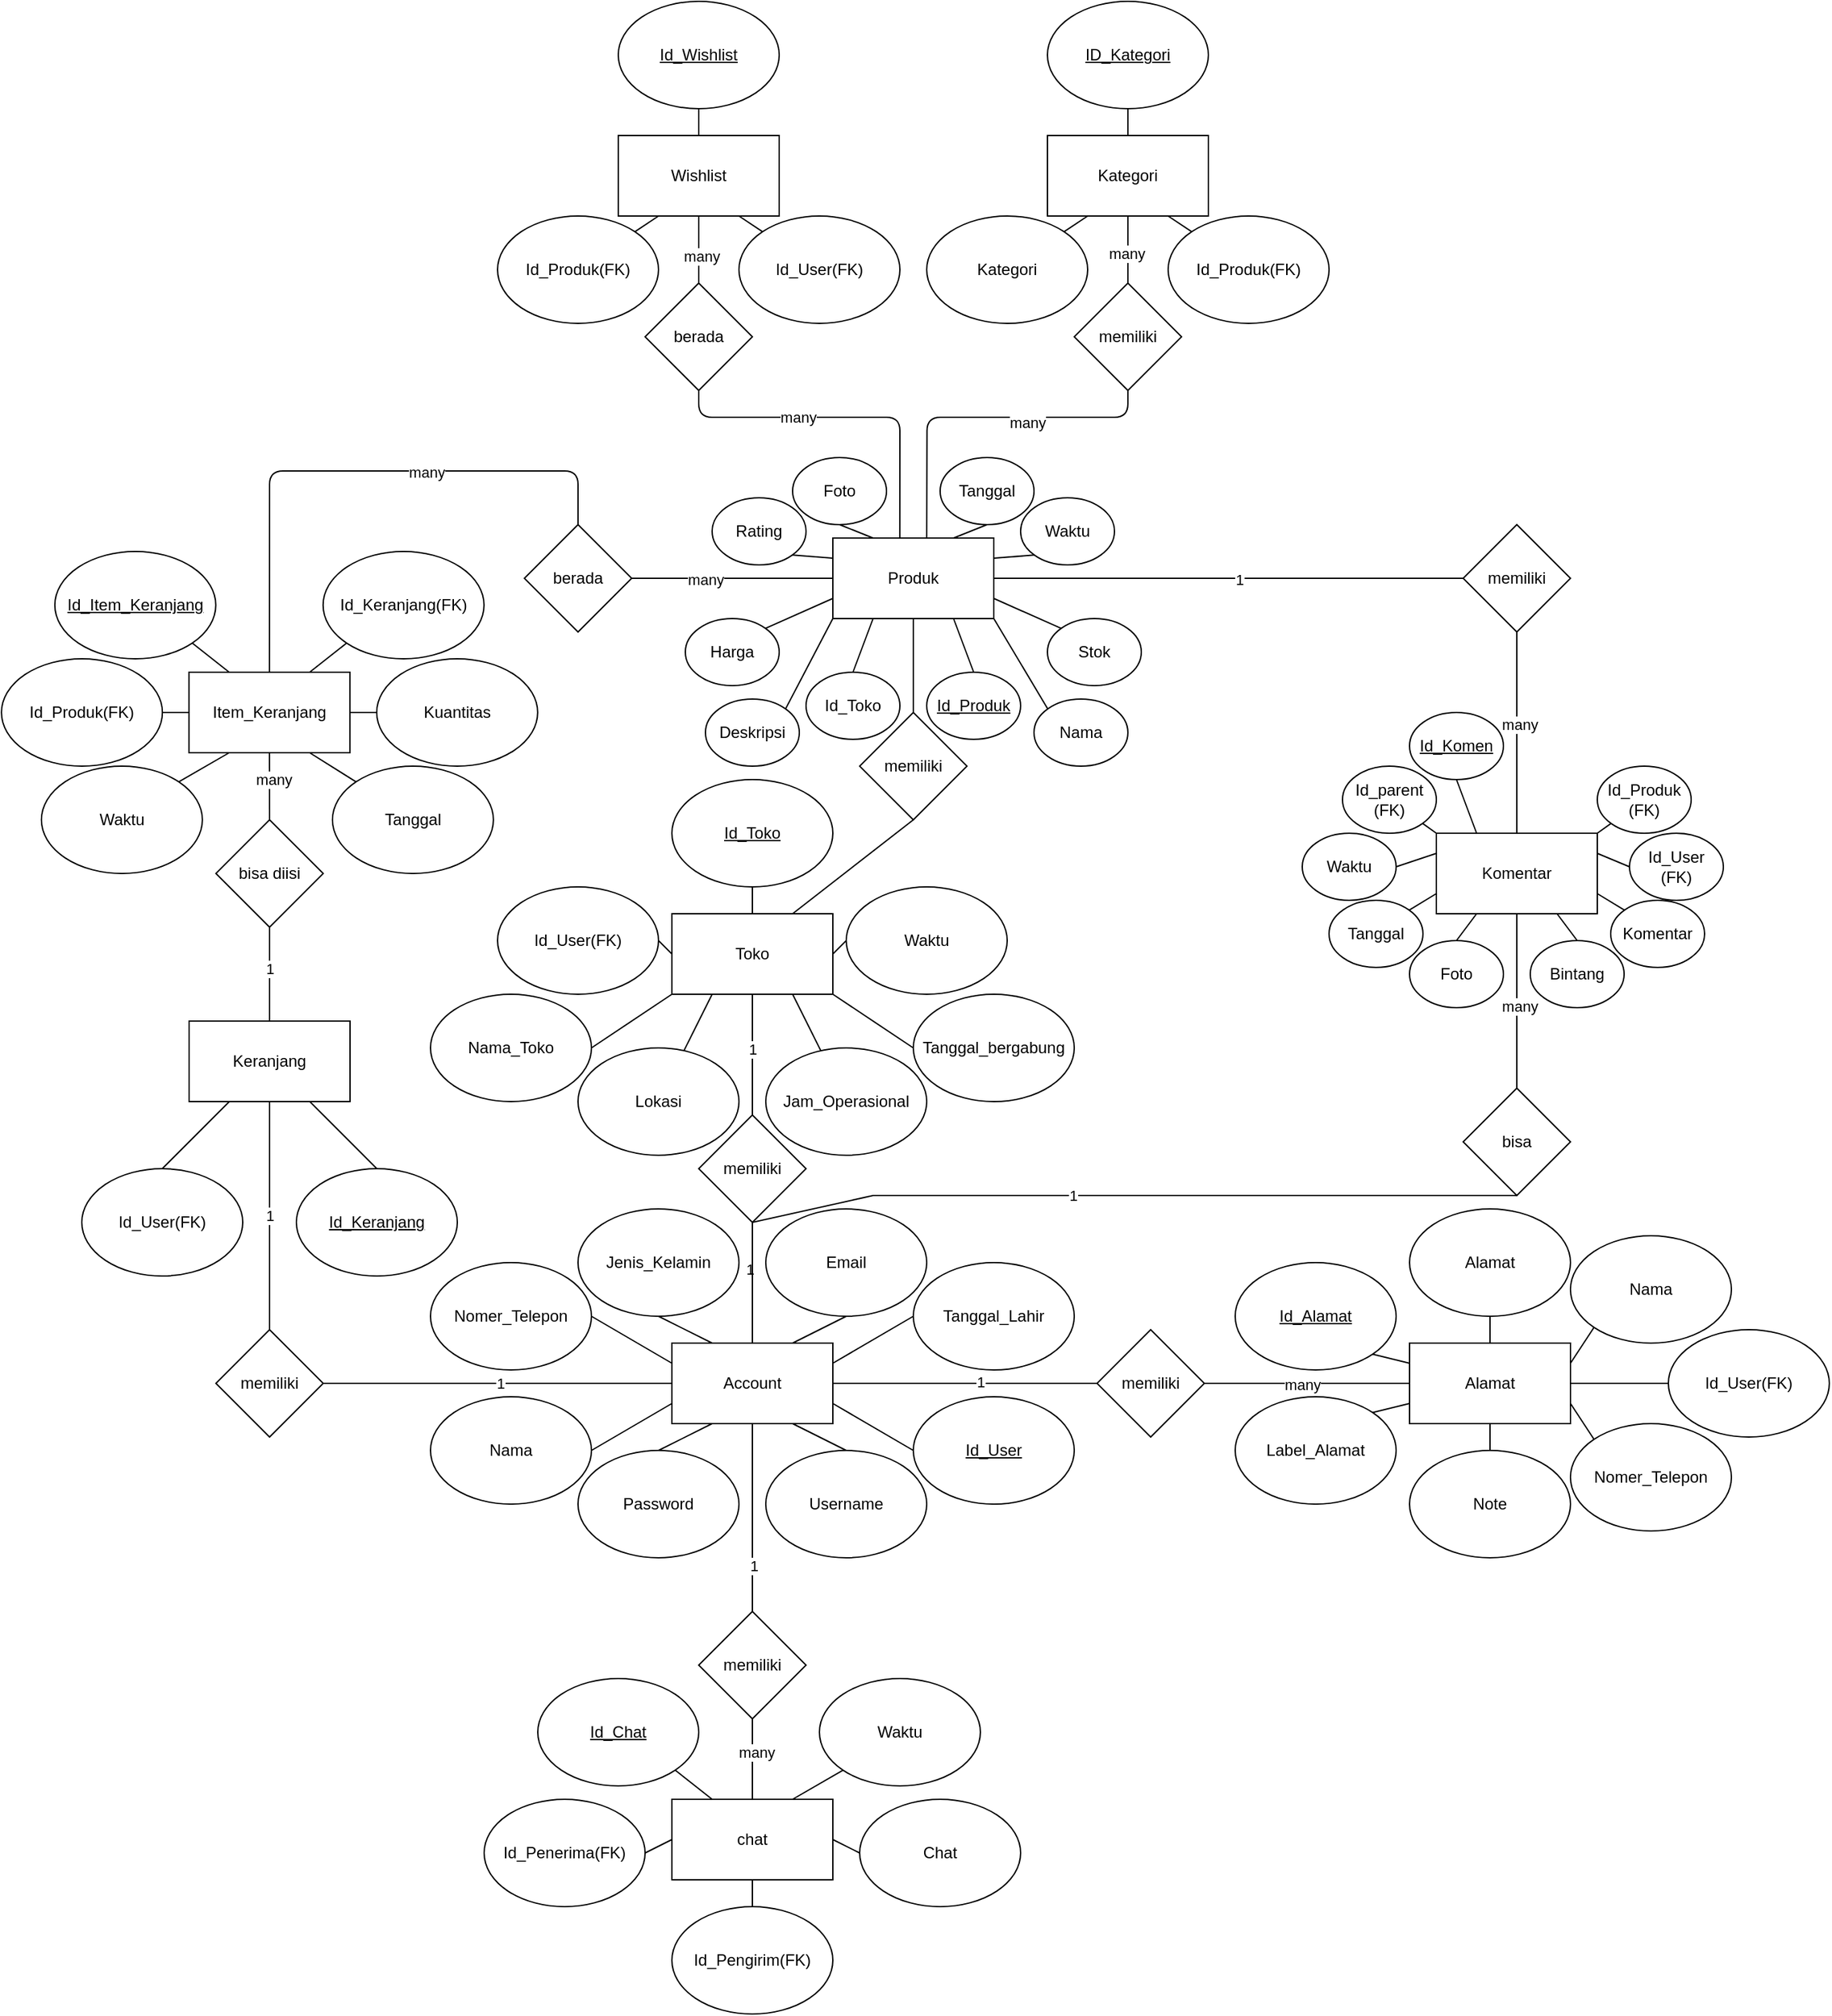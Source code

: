 <mxfile version="24.8.3">
  <diagram id="C5RBs43oDa-KdzZeNtuy" name="Page-1">
    <mxGraphModel dx="2312" dy="1958" grid="1" gridSize="10" guides="1" tooltips="1" connect="1" arrows="1" fold="1" page="1" pageScale="1" pageWidth="827" pageHeight="1169" math="0" shadow="0">
      <root>
        <mxCell id="WIyWlLk6GJQsqaUBKTNV-0" />
        <mxCell id="WIyWlLk6GJQsqaUBKTNV-1" parent="WIyWlLk6GJQsqaUBKTNV-0" />
        <mxCell id="ZbAeiwqcnRl_sLX5qr6F-3" value="Email" style="ellipse;whiteSpace=wrap;html=1;rounded=0;" parent="WIyWlLk6GJQsqaUBKTNV-1" vertex="1">
          <mxGeometry x="-230" y="-90" width="120" height="80" as="geometry" />
        </mxCell>
        <mxCell id="ZbAeiwqcnRl_sLX5qr6F-4" value="Account" style="rounded=0;whiteSpace=wrap;html=1;" parent="WIyWlLk6GJQsqaUBKTNV-1" vertex="1">
          <mxGeometry x="-300" y="10" width="120" height="60" as="geometry" />
        </mxCell>
        <mxCell id="ZbAeiwqcnRl_sLX5qr6F-6" value="" style="endArrow=none;html=1;rounded=0;entryX=0.5;entryY=1;entryDx=0;entryDy=0;exitX=0.75;exitY=0;exitDx=0;exitDy=0;" parent="WIyWlLk6GJQsqaUBKTNV-1" source="ZbAeiwqcnRl_sLX5qr6F-4" target="ZbAeiwqcnRl_sLX5qr6F-3" edge="1">
          <mxGeometry width="50" height="50" relative="1" as="geometry">
            <mxPoint x="-80" y="120" as="sourcePoint" />
            <mxPoint x="-30" y="70" as="targetPoint" />
          </mxGeometry>
        </mxCell>
        <mxCell id="ZbAeiwqcnRl_sLX5qr6F-12" value="&lt;u&gt;Id_User&lt;/u&gt;" style="ellipse;whiteSpace=wrap;html=1;rounded=0;" parent="WIyWlLk6GJQsqaUBKTNV-1" vertex="1">
          <mxGeometry x="-120" y="50" width="120" height="80" as="geometry" />
        </mxCell>
        <mxCell id="ZbAeiwqcnRl_sLX5qr6F-13" value="" style="endArrow=none;html=1;rounded=0;exitX=1;exitY=0.75;exitDx=0;exitDy=0;entryX=0;entryY=0.5;entryDx=0;entryDy=0;" parent="WIyWlLk6GJQsqaUBKTNV-1" source="ZbAeiwqcnRl_sLX5qr6F-4" target="ZbAeiwqcnRl_sLX5qr6F-12" edge="1">
          <mxGeometry width="50" height="50" relative="1" as="geometry">
            <mxPoint x="-150" y="60" as="sourcePoint" />
            <mxPoint x="-100" y="180" as="targetPoint" />
          </mxGeometry>
        </mxCell>
        <mxCell id="ZbAeiwqcnRl_sLX5qr6F-14" value="Username" style="ellipse;whiteSpace=wrap;html=1;rounded=0;" parent="WIyWlLk6GJQsqaUBKTNV-1" vertex="1">
          <mxGeometry x="-230" y="90" width="120" height="80" as="geometry" />
        </mxCell>
        <mxCell id="ZbAeiwqcnRl_sLX5qr6F-15" value="" style="endArrow=none;html=1;rounded=0;entryX=0.75;entryY=1;entryDx=0;entryDy=0;exitX=0.5;exitY=0;exitDx=0;exitDy=0;" parent="WIyWlLk6GJQsqaUBKTNV-1" source="ZbAeiwqcnRl_sLX5qr6F-14" target="ZbAeiwqcnRl_sLX5qr6F-4" edge="1">
          <mxGeometry width="50" height="50" relative="1" as="geometry">
            <mxPoint x="-360" y="150" as="sourcePoint" />
            <mxPoint x="-310" y="100" as="targetPoint" />
          </mxGeometry>
        </mxCell>
        <mxCell id="ZbAeiwqcnRl_sLX5qr6F-16" value="Password" style="ellipse;whiteSpace=wrap;html=1;rounded=0;" parent="WIyWlLk6GJQsqaUBKTNV-1" vertex="1">
          <mxGeometry x="-370" y="90" width="120" height="80" as="geometry" />
        </mxCell>
        <mxCell id="ZbAeiwqcnRl_sLX5qr6F-17" value="" style="endArrow=none;html=1;rounded=0;entryX=0.25;entryY=1;entryDx=0;entryDy=0;exitX=0.5;exitY=0;exitDx=0;exitDy=0;" parent="WIyWlLk6GJQsqaUBKTNV-1" source="ZbAeiwqcnRl_sLX5qr6F-16" target="ZbAeiwqcnRl_sLX5qr6F-4" edge="1">
          <mxGeometry width="50" height="50" relative="1" as="geometry">
            <mxPoint x="-250" y="70" as="sourcePoint" />
            <mxPoint x="-200" y="20" as="targetPoint" />
          </mxGeometry>
        </mxCell>
        <mxCell id="ZbAeiwqcnRl_sLX5qr6F-19" value="Jenis_Kelamin" style="ellipse;whiteSpace=wrap;html=1;rounded=0;" parent="WIyWlLk6GJQsqaUBKTNV-1" vertex="1">
          <mxGeometry x="-370" y="-90" width="120" height="80" as="geometry" />
        </mxCell>
        <mxCell id="ZbAeiwqcnRl_sLX5qr6F-21" value="" style="endArrow=none;html=1;rounded=0;entryX=0.5;entryY=1;entryDx=0;entryDy=0;exitX=0.25;exitY=0;exitDx=0;exitDy=0;" parent="WIyWlLk6GJQsqaUBKTNV-1" source="ZbAeiwqcnRl_sLX5qr6F-4" target="ZbAeiwqcnRl_sLX5qr6F-19" edge="1">
          <mxGeometry width="50" height="50" relative="1" as="geometry">
            <mxPoint x="-420" y="80" as="sourcePoint" />
            <mxPoint x="-370" y="30" as="targetPoint" />
          </mxGeometry>
        </mxCell>
        <mxCell id="ZbAeiwqcnRl_sLX5qr6F-22" value="Nomer_Telepon" style="ellipse;whiteSpace=wrap;html=1;rounded=0;" parent="WIyWlLk6GJQsqaUBKTNV-1" vertex="1">
          <mxGeometry x="-480" y="-50" width="120" height="80" as="geometry" />
        </mxCell>
        <mxCell id="ZbAeiwqcnRl_sLX5qr6F-23" value="" style="endArrow=none;html=1;rounded=0;exitX=1;exitY=0.5;exitDx=0;exitDy=0;entryX=0;entryY=0.25;entryDx=0;entryDy=0;" parent="WIyWlLk6GJQsqaUBKTNV-1" source="ZbAeiwqcnRl_sLX5qr6F-22" target="ZbAeiwqcnRl_sLX5qr6F-4" edge="1">
          <mxGeometry width="50" height="50" relative="1" as="geometry">
            <mxPoint x="-210" y="60" as="sourcePoint" />
            <mxPoint x="-160" y="10" as="targetPoint" />
          </mxGeometry>
        </mxCell>
        <mxCell id="ZbAeiwqcnRl_sLX5qr6F-24" value="Nama" style="ellipse;whiteSpace=wrap;html=1;rounded=0;" parent="WIyWlLk6GJQsqaUBKTNV-1" vertex="1">
          <mxGeometry x="-480" y="50" width="120" height="80" as="geometry" />
        </mxCell>
        <mxCell id="ZbAeiwqcnRl_sLX5qr6F-25" value="" style="endArrow=none;html=1;rounded=0;entryX=0;entryY=0.75;entryDx=0;entryDy=0;exitX=1;exitY=0.5;exitDx=0;exitDy=0;" parent="WIyWlLk6GJQsqaUBKTNV-1" source="ZbAeiwqcnRl_sLX5qr6F-24" target="ZbAeiwqcnRl_sLX5qr6F-4" edge="1">
          <mxGeometry width="50" height="50" relative="1" as="geometry">
            <mxPoint x="-550" y="260" as="sourcePoint" />
            <mxPoint x="-500" y="210" as="targetPoint" />
          </mxGeometry>
        </mxCell>
        <mxCell id="ZbAeiwqcnRl_sLX5qr6F-28" value="Tanggal_Lahir" style="ellipse;whiteSpace=wrap;html=1;rounded=0;" parent="WIyWlLk6GJQsqaUBKTNV-1" vertex="1">
          <mxGeometry x="-120" y="-50" width="120" height="80" as="geometry" />
        </mxCell>
        <mxCell id="ZbAeiwqcnRl_sLX5qr6F-29" value="" style="endArrow=none;html=1;rounded=0;entryX=0;entryY=0.5;entryDx=0;entryDy=0;exitX=1;exitY=0.25;exitDx=0;exitDy=0;" parent="WIyWlLk6GJQsqaUBKTNV-1" source="ZbAeiwqcnRl_sLX5qr6F-4" target="ZbAeiwqcnRl_sLX5qr6F-28" edge="1">
          <mxGeometry width="50" height="50" relative="1" as="geometry">
            <mxPoint x="-6" y="90" as="sourcePoint" />
            <mxPoint x="144" y="80" as="targetPoint" />
          </mxGeometry>
        </mxCell>
        <mxCell id="ZbAeiwqcnRl_sLX5qr6F-30" value="memiliki" style="rhombus;whiteSpace=wrap;html=1;rounded=0;" parent="WIyWlLk6GJQsqaUBKTNV-1" vertex="1">
          <mxGeometry x="17" width="80" height="80" as="geometry" />
        </mxCell>
        <mxCell id="ZbAeiwqcnRl_sLX5qr6F-32" value="" style="endArrow=none;html=1;rounded=0;exitX=1;exitY=0.5;exitDx=0;exitDy=0;entryX=0;entryY=0.5;entryDx=0;entryDy=0;" parent="WIyWlLk6GJQsqaUBKTNV-1" source="ZbAeiwqcnRl_sLX5qr6F-4" target="ZbAeiwqcnRl_sLX5qr6F-30" edge="1">
          <mxGeometry width="50" height="50" relative="1" as="geometry">
            <mxPoint x="17" y="190" as="sourcePoint" />
            <mxPoint x="67" y="140" as="targetPoint" />
          </mxGeometry>
        </mxCell>
        <mxCell id="ZbAeiwqcnRl_sLX5qr6F-48" value="1" style="edgeLabel;html=1;align=center;verticalAlign=middle;resizable=0;points=[];rounded=0;" parent="ZbAeiwqcnRl_sLX5qr6F-32" vertex="1" connectable="0">
          <mxGeometry x="0.111" y="1" relative="1" as="geometry">
            <mxPoint as="offset" />
          </mxGeometry>
        </mxCell>
        <mxCell id="ZbAeiwqcnRl_sLX5qr6F-33" value="Alamat" style="rounded=0;whiteSpace=wrap;html=1;" parent="WIyWlLk6GJQsqaUBKTNV-1" vertex="1">
          <mxGeometry x="250" y="10" width="120" height="60" as="geometry" />
        </mxCell>
        <mxCell id="ZbAeiwqcnRl_sLX5qr6F-34" value="Alamat" style="ellipse;whiteSpace=wrap;html=1;rounded=0;" parent="WIyWlLk6GJQsqaUBKTNV-1" vertex="1">
          <mxGeometry x="250" y="-90" width="120" height="80" as="geometry" />
        </mxCell>
        <mxCell id="ZbAeiwqcnRl_sLX5qr6F-36" value="" style="endArrow=none;html=1;rounded=0;entryX=0.5;entryY=1;entryDx=0;entryDy=0;exitX=0.5;exitY=0;exitDx=0;exitDy=0;" parent="WIyWlLk6GJQsqaUBKTNV-1" source="ZbAeiwqcnRl_sLX5qr6F-33" target="ZbAeiwqcnRl_sLX5qr6F-34" edge="1">
          <mxGeometry width="50" height="50" relative="1" as="geometry">
            <mxPoint x="210" y="160" as="sourcePoint" />
            <mxPoint x="260" y="110" as="targetPoint" />
          </mxGeometry>
        </mxCell>
        <mxCell id="ZbAeiwqcnRl_sLX5qr6F-37" value="Nama" style="ellipse;whiteSpace=wrap;html=1;rounded=0;" parent="WIyWlLk6GJQsqaUBKTNV-1" vertex="1">
          <mxGeometry x="370" y="-70" width="120" height="80" as="geometry" />
        </mxCell>
        <mxCell id="ZbAeiwqcnRl_sLX5qr6F-38" value="Nomer_Telepon" style="ellipse;whiteSpace=wrap;html=1;rounded=0;" parent="WIyWlLk6GJQsqaUBKTNV-1" vertex="1">
          <mxGeometry x="370" y="70" width="120" height="80" as="geometry" />
        </mxCell>
        <mxCell id="ZbAeiwqcnRl_sLX5qr6F-39" value="Note" style="ellipse;whiteSpace=wrap;html=1;rounded=0;" parent="WIyWlLk6GJQsqaUBKTNV-1" vertex="1">
          <mxGeometry x="250" y="90" width="120" height="80" as="geometry" />
        </mxCell>
        <mxCell id="ZbAeiwqcnRl_sLX5qr6F-40" value="&lt;u&gt;Id_Alamat&lt;/u&gt;" style="ellipse;whiteSpace=wrap;html=1;rounded=0;" parent="WIyWlLk6GJQsqaUBKTNV-1" vertex="1">
          <mxGeometry x="120" y="-50" width="120" height="80" as="geometry" />
        </mxCell>
        <mxCell id="ZbAeiwqcnRl_sLX5qr6F-41" value="Label_Alamat" style="ellipse;whiteSpace=wrap;html=1;rounded=0;" parent="WIyWlLk6GJQsqaUBKTNV-1" vertex="1">
          <mxGeometry x="120" y="50" width="120" height="80" as="geometry" />
        </mxCell>
        <mxCell id="ZbAeiwqcnRl_sLX5qr6F-42" value="" style="endArrow=none;html=1;rounded=0;entryX=0;entryY=1;entryDx=0;entryDy=0;exitX=1;exitY=0.25;exitDx=0;exitDy=0;" parent="WIyWlLk6GJQsqaUBKTNV-1" source="ZbAeiwqcnRl_sLX5qr6F-33" target="ZbAeiwqcnRl_sLX5qr6F-37" edge="1">
          <mxGeometry width="50" height="50" relative="1" as="geometry">
            <mxPoint x="230" y="250" as="sourcePoint" />
            <mxPoint x="280" y="200" as="targetPoint" />
          </mxGeometry>
        </mxCell>
        <mxCell id="ZbAeiwqcnRl_sLX5qr6F-43" value="" style="endArrow=none;html=1;rounded=0;entryX=0;entryY=0;entryDx=0;entryDy=0;exitX=1;exitY=0.75;exitDx=0;exitDy=0;" parent="WIyWlLk6GJQsqaUBKTNV-1" source="ZbAeiwqcnRl_sLX5qr6F-33" target="ZbAeiwqcnRl_sLX5qr6F-38" edge="1">
          <mxGeometry width="50" height="50" relative="1" as="geometry">
            <mxPoint x="340" y="250" as="sourcePoint" />
            <mxPoint x="390" y="200" as="targetPoint" />
          </mxGeometry>
        </mxCell>
        <mxCell id="ZbAeiwqcnRl_sLX5qr6F-44" value="" style="endArrow=none;html=1;rounded=0;entryX=0.5;entryY=1;entryDx=0;entryDy=0;exitX=0.5;exitY=0;exitDx=0;exitDy=0;" parent="WIyWlLk6GJQsqaUBKTNV-1" source="ZbAeiwqcnRl_sLX5qr6F-39" target="ZbAeiwqcnRl_sLX5qr6F-33" edge="1">
          <mxGeometry width="50" height="50" relative="1" as="geometry">
            <mxPoint x="220" y="280" as="sourcePoint" />
            <mxPoint x="270" y="230" as="targetPoint" />
          </mxGeometry>
        </mxCell>
        <mxCell id="ZbAeiwqcnRl_sLX5qr6F-45" value="" style="endArrow=none;html=1;rounded=0;exitX=1;exitY=0;exitDx=0;exitDy=0;entryX=0;entryY=0.75;entryDx=0;entryDy=0;" parent="WIyWlLk6GJQsqaUBKTNV-1" source="ZbAeiwqcnRl_sLX5qr6F-41" target="ZbAeiwqcnRl_sLX5qr6F-33" edge="1">
          <mxGeometry width="50" height="50" relative="1" as="geometry">
            <mxPoint x="200" y="100" as="sourcePoint" />
            <mxPoint x="250" y="50" as="targetPoint" />
          </mxGeometry>
        </mxCell>
        <mxCell id="ZbAeiwqcnRl_sLX5qr6F-46" value="" style="endArrow=none;html=1;rounded=0;exitX=1;exitY=1;exitDx=0;exitDy=0;entryX=0;entryY=0.25;entryDx=0;entryDy=0;" parent="WIyWlLk6GJQsqaUBKTNV-1" source="ZbAeiwqcnRl_sLX5qr6F-40" target="ZbAeiwqcnRl_sLX5qr6F-33" edge="1">
          <mxGeometry width="50" height="50" relative="1" as="geometry">
            <mxPoint x="232" y="72" as="sourcePoint" />
            <mxPoint x="260" y="65" as="targetPoint" />
          </mxGeometry>
        </mxCell>
        <mxCell id="ZbAeiwqcnRl_sLX5qr6F-47" value="" style="endArrow=none;html=1;rounded=0;entryX=0;entryY=0.5;entryDx=0;entryDy=0;exitX=1;exitY=0.5;exitDx=0;exitDy=0;" parent="WIyWlLk6GJQsqaUBKTNV-1" source="ZbAeiwqcnRl_sLX5qr6F-30" target="ZbAeiwqcnRl_sLX5qr6F-33" edge="1">
          <mxGeometry width="50" height="50" relative="1" as="geometry">
            <mxPoint x="120" y="40" as="sourcePoint" />
            <mxPoint x="140" y="200" as="targetPoint" />
          </mxGeometry>
        </mxCell>
        <mxCell id="ZbAeiwqcnRl_sLX5qr6F-49" value="many" style="edgeLabel;html=1;align=center;verticalAlign=middle;resizable=0;points=[];rounded=0;" parent="ZbAeiwqcnRl_sLX5qr6F-47" vertex="1" connectable="0">
          <mxGeometry x="-0.046" y="-1" relative="1" as="geometry">
            <mxPoint as="offset" />
          </mxGeometry>
        </mxCell>
        <mxCell id="ZbAeiwqcnRl_sLX5qr6F-50" value="memiliki" style="rhombus;whiteSpace=wrap;html=1;rounded=0;" parent="WIyWlLk6GJQsqaUBKTNV-1" vertex="1">
          <mxGeometry x="-640" width="80" height="80" as="geometry" />
        </mxCell>
        <mxCell id="ZbAeiwqcnRl_sLX5qr6F-53" value="Keranjang" style="rounded=0;whiteSpace=wrap;html=1;" parent="WIyWlLk6GJQsqaUBKTNV-1" vertex="1">
          <mxGeometry x="-660" y="-230" width="120" height="60" as="geometry" />
        </mxCell>
        <mxCell id="ZbAeiwqcnRl_sLX5qr6F-55" value="" style="endArrow=none;html=1;rounded=0;entryX=0;entryY=0.5;entryDx=0;entryDy=0;" parent="WIyWlLk6GJQsqaUBKTNV-1" target="ZbAeiwqcnRl_sLX5qr6F-4" edge="1">
          <mxGeometry width="50" height="50" relative="1" as="geometry">
            <mxPoint x="-560" y="40" as="sourcePoint" />
            <mxPoint x="-510" y="140" as="targetPoint" />
          </mxGeometry>
        </mxCell>
        <mxCell id="ZbAeiwqcnRl_sLX5qr6F-56" value="1" style="edgeLabel;html=1;align=center;verticalAlign=middle;resizable=0;points=[];rounded=0;" parent="ZbAeiwqcnRl_sLX5qr6F-55" vertex="1" connectable="0">
          <mxGeometry x="0.013" relative="1" as="geometry">
            <mxPoint as="offset" />
          </mxGeometry>
        </mxCell>
        <mxCell id="ZbAeiwqcnRl_sLX5qr6F-57" value="" style="endArrow=none;html=1;rounded=0;exitX=0.5;exitY=1;exitDx=0;exitDy=0;entryX=0.5;entryY=0;entryDx=0;entryDy=0;" parent="WIyWlLk6GJQsqaUBKTNV-1" source="ZbAeiwqcnRl_sLX5qr6F-53" target="ZbAeiwqcnRl_sLX5qr6F-50" edge="1">
          <mxGeometry width="50" height="50" relative="1" as="geometry">
            <mxPoint x="-570" y="-60" as="sourcePoint" />
            <mxPoint x="-510" y="150" as="targetPoint" />
            <Array as="points" />
          </mxGeometry>
        </mxCell>
        <mxCell id="ZbAeiwqcnRl_sLX5qr6F-58" value="1" style="edgeLabel;html=1;align=center;verticalAlign=middle;resizable=0;points=[];rounded=0;" parent="ZbAeiwqcnRl_sLX5qr6F-57" vertex="1" connectable="0">
          <mxGeometry relative="1" as="geometry">
            <mxPoint as="offset" />
          </mxGeometry>
        </mxCell>
        <mxCell id="ZbAeiwqcnRl_sLX5qr6F-59" value="&lt;u&gt;Id_Keranjang&lt;/u&gt;" style="ellipse;whiteSpace=wrap;html=1;rounded=0;" parent="WIyWlLk6GJQsqaUBKTNV-1" vertex="1">
          <mxGeometry x="-580" y="-120" width="120" height="80" as="geometry" />
        </mxCell>
        <mxCell id="ZbAeiwqcnRl_sLX5qr6F-60" value="Id_User(FK)" style="ellipse;whiteSpace=wrap;html=1;rounded=0;" parent="WIyWlLk6GJQsqaUBKTNV-1" vertex="1">
          <mxGeometry x="-740" y="-120" width="120" height="80" as="geometry" />
        </mxCell>
        <mxCell id="ZbAeiwqcnRl_sLX5qr6F-61" value="" style="endArrow=none;html=1;rounded=0;entryX=0.5;entryY=0;entryDx=0;entryDy=0;exitX=0.75;exitY=1;exitDx=0;exitDy=0;" parent="WIyWlLk6GJQsqaUBKTNV-1" source="ZbAeiwqcnRl_sLX5qr6F-53" target="ZbAeiwqcnRl_sLX5qr6F-59" edge="1">
          <mxGeometry width="50" height="50" relative="1" as="geometry">
            <mxPoint x="-580.1" y="429.78" as="sourcePoint" />
            <mxPoint x="-530.1" y="379.78" as="targetPoint" />
          </mxGeometry>
        </mxCell>
        <mxCell id="ZbAeiwqcnRl_sLX5qr6F-62" value="" style="endArrow=none;html=1;rounded=0;entryX=0.5;entryY=0;entryDx=0;entryDy=0;exitX=0.25;exitY=1;exitDx=0;exitDy=0;" parent="WIyWlLk6GJQsqaUBKTNV-1" source="ZbAeiwqcnRl_sLX5qr6F-53" target="ZbAeiwqcnRl_sLX5qr6F-60" edge="1">
          <mxGeometry width="50" height="50" relative="1" as="geometry">
            <mxPoint x="-730.1" y="389.78" as="sourcePoint" />
            <mxPoint x="-680.1" y="339.78" as="targetPoint" />
          </mxGeometry>
        </mxCell>
        <mxCell id="ZbAeiwqcnRl_sLX5qr6F-63" value="bisa diisi" style="rhombus;whiteSpace=wrap;html=1;rounded=0;" parent="WIyWlLk6GJQsqaUBKTNV-1" vertex="1">
          <mxGeometry x="-640" y="-380.0" width="80" height="80" as="geometry" />
        </mxCell>
        <mxCell id="ZbAeiwqcnRl_sLX5qr6F-64" value="" style="endArrow=none;html=1;rounded=0;exitX=0.5;exitY=1;exitDx=0;exitDy=0;entryX=0.5;entryY=0;entryDx=0;entryDy=0;entryPerimeter=0;" parent="WIyWlLk6GJQsqaUBKTNV-1" source="ZbAeiwqcnRl_sLX5qr6F-63" target="ZbAeiwqcnRl_sLX5qr6F-53" edge="1">
          <mxGeometry width="50" height="50" relative="1" as="geometry">
            <mxPoint x="-430.1" y="429.78" as="sourcePoint" />
            <mxPoint x="-730" y="-180" as="targetPoint" />
            <Array as="points">
              <mxPoint x="-600" y="-290" />
            </Array>
          </mxGeometry>
        </mxCell>
        <mxCell id="ZbAeiwqcnRl_sLX5qr6F-65" value="1" style="edgeLabel;html=1;align=center;verticalAlign=middle;resizable=0;points=[];rounded=0;" parent="ZbAeiwqcnRl_sLX5qr6F-64" vertex="1" connectable="0">
          <mxGeometry x="-0.12" relative="1" as="geometry">
            <mxPoint as="offset" />
          </mxGeometry>
        </mxCell>
        <mxCell id="ZbAeiwqcnRl_sLX5qr6F-66" value="Item_Keranjang" style="rounded=0;whiteSpace=wrap;html=1;" parent="WIyWlLk6GJQsqaUBKTNV-1" vertex="1">
          <mxGeometry x="-660.1" y="-490.0" width="120" height="60" as="geometry" />
        </mxCell>
        <mxCell id="ZbAeiwqcnRl_sLX5qr6F-67" value="" style="endArrow=none;html=1;rounded=0;exitX=0.5;exitY=1;exitDx=0;exitDy=0;entryX=0.5;entryY=0;entryDx=0;entryDy=0;" parent="WIyWlLk6GJQsqaUBKTNV-1" source="ZbAeiwqcnRl_sLX5qr6F-66" target="ZbAeiwqcnRl_sLX5qr6F-63" edge="1">
          <mxGeometry width="50" height="50" relative="1" as="geometry">
            <mxPoint x="-730.1" y="-485.0" as="sourcePoint" />
            <mxPoint x="-586.9" y="-320.54" as="targetPoint" />
          </mxGeometry>
        </mxCell>
        <mxCell id="ZbAeiwqcnRl_sLX5qr6F-125" value="many" style="edgeLabel;html=1;align=center;verticalAlign=middle;resizable=0;points=[];" parent="ZbAeiwqcnRl_sLX5qr6F-67" vertex="1" connectable="0">
          <mxGeometry x="-0.213" y="3" relative="1" as="geometry">
            <mxPoint as="offset" />
          </mxGeometry>
        </mxCell>
        <mxCell id="ZbAeiwqcnRl_sLX5qr6F-68" value="&lt;u&gt;Id_Item_Keranjang&lt;/u&gt;" style="ellipse;whiteSpace=wrap;html=1;rounded=0;" parent="WIyWlLk6GJQsqaUBKTNV-1" vertex="1">
          <mxGeometry x="-760.1" y="-580" width="120" height="80" as="geometry" />
        </mxCell>
        <mxCell id="ZbAeiwqcnRl_sLX5qr6F-69" value="Id_Produk(FK)" style="ellipse;whiteSpace=wrap;html=1;rounded=0;" parent="WIyWlLk6GJQsqaUBKTNV-1" vertex="1">
          <mxGeometry x="-799.9" y="-500.0" width="120" height="80" as="geometry" />
        </mxCell>
        <mxCell id="ZbAeiwqcnRl_sLX5qr6F-70" value="Waktu" style="ellipse;whiteSpace=wrap;html=1;rounded=0;" parent="WIyWlLk6GJQsqaUBKTNV-1" vertex="1">
          <mxGeometry x="-770.1" y="-420.0" width="120" height="80" as="geometry" />
        </mxCell>
        <mxCell id="ZbAeiwqcnRl_sLX5qr6F-72" value="" style="endArrow=none;html=1;rounded=0;entryX=1;entryY=1;entryDx=0;entryDy=0;exitX=0.25;exitY=0;exitDx=0;exitDy=0;" parent="WIyWlLk6GJQsqaUBKTNV-1" source="ZbAeiwqcnRl_sLX5qr6F-66" target="ZbAeiwqcnRl_sLX5qr6F-68" edge="1">
          <mxGeometry width="50" height="50" relative="1" as="geometry">
            <mxPoint x="-510.1" y="-335.0" as="sourcePoint" />
            <mxPoint x="-460.1" y="-385.0" as="targetPoint" />
          </mxGeometry>
        </mxCell>
        <mxCell id="ZbAeiwqcnRl_sLX5qr6F-73" value="" style="endArrow=none;html=1;rounded=0;entryX=0;entryY=0.5;entryDx=0;entryDy=0;exitX=1;exitY=0.5;exitDx=0;exitDy=0;" parent="WIyWlLk6GJQsqaUBKTNV-1" target="ZbAeiwqcnRl_sLX5qr6F-66" edge="1">
          <mxGeometry width="50" height="50" relative="1" as="geometry">
            <mxPoint x="-680.1" y="-460.0" as="sourcePoint" />
            <mxPoint x="-550.1" y="-375.0" as="targetPoint" />
          </mxGeometry>
        </mxCell>
        <mxCell id="ZbAeiwqcnRl_sLX5qr6F-74" value="" style="endArrow=none;html=1;rounded=0;entryX=0.25;entryY=1;entryDx=0;entryDy=0;exitX=1;exitY=0;exitDx=0;exitDy=0;" parent="WIyWlLk6GJQsqaUBKTNV-1" source="ZbAeiwqcnRl_sLX5qr6F-70" target="ZbAeiwqcnRl_sLX5qr6F-66" edge="1">
          <mxGeometry width="50" height="50" relative="1" as="geometry">
            <mxPoint x="-590.1" y="-325.0" as="sourcePoint" />
            <mxPoint x="-540.1" y="-375.0" as="targetPoint" />
          </mxGeometry>
        </mxCell>
        <mxCell id="ZbAeiwqcnRl_sLX5qr6F-75" value="Id_Keranjang(FK)" style="ellipse;whiteSpace=wrap;html=1;rounded=0;" parent="WIyWlLk6GJQsqaUBKTNV-1" vertex="1">
          <mxGeometry x="-560.1" y="-580" width="120" height="80" as="geometry" />
        </mxCell>
        <mxCell id="ZbAeiwqcnRl_sLX5qr6F-76" value="" style="endArrow=none;html=1;rounded=0;entryX=0;entryY=1;entryDx=0;entryDy=0;exitX=0.75;exitY=0;exitDx=0;exitDy=0;" parent="WIyWlLk6GJQsqaUBKTNV-1" source="ZbAeiwqcnRl_sLX5qr6F-66" target="ZbAeiwqcnRl_sLX5qr6F-75" edge="1">
          <mxGeometry width="50" height="50" relative="1" as="geometry">
            <mxPoint x="-540.1" y="-345.0" as="sourcePoint" />
            <mxPoint x="-490.1" y="-395.0" as="targetPoint" />
          </mxGeometry>
        </mxCell>
        <mxCell id="ZbAeiwqcnRl_sLX5qr6F-77" value="Kuantitas" style="ellipse;whiteSpace=wrap;html=1;rounded=0;" parent="WIyWlLk6GJQsqaUBKTNV-1" vertex="1">
          <mxGeometry x="-520.1" y="-500.0" width="120" height="80" as="geometry" />
        </mxCell>
        <mxCell id="ZbAeiwqcnRl_sLX5qr6F-78" value="" style="endArrow=none;html=1;rounded=0;entryX=0;entryY=0.5;entryDx=0;entryDy=0;exitX=1;exitY=0.5;exitDx=0;exitDy=0;" parent="WIyWlLk6GJQsqaUBKTNV-1" source="ZbAeiwqcnRl_sLX5qr6F-66" target="ZbAeiwqcnRl_sLX5qr6F-77" edge="1">
          <mxGeometry width="50" height="50" relative="1" as="geometry">
            <mxPoint x="-570.1" y="-335.0" as="sourcePoint" />
            <mxPoint x="-520.1" y="-385.0" as="targetPoint" />
          </mxGeometry>
        </mxCell>
        <mxCell id="ZbAeiwqcnRl_sLX5qr6F-79" value="Tanggal" style="ellipse;whiteSpace=wrap;html=1;rounded=0;" parent="WIyWlLk6GJQsqaUBKTNV-1" vertex="1">
          <mxGeometry x="-553.1" y="-420.0" width="120" height="80" as="geometry" />
        </mxCell>
        <mxCell id="ZbAeiwqcnRl_sLX5qr6F-80" value="" style="endArrow=none;html=1;rounded=0;entryX=0.75;entryY=1;entryDx=0;entryDy=0;exitX=0;exitY=0;exitDx=0;exitDy=0;" parent="WIyWlLk6GJQsqaUBKTNV-1" source="ZbAeiwqcnRl_sLX5qr6F-79" target="ZbAeiwqcnRl_sLX5qr6F-66" edge="1">
          <mxGeometry width="50" height="50" relative="1" as="geometry">
            <mxPoint x="-610.1" y="-355.0" as="sourcePoint" />
            <mxPoint x="-560.1" y="-405.0" as="targetPoint" />
          </mxGeometry>
        </mxCell>
        <mxCell id="ZbAeiwqcnRl_sLX5qr6F-81" value="Id_User(FK)" style="ellipse;whiteSpace=wrap;html=1;rounded=0;" parent="WIyWlLk6GJQsqaUBKTNV-1" vertex="1">
          <mxGeometry x="443" width="120" height="80" as="geometry" />
        </mxCell>
        <mxCell id="ZbAeiwqcnRl_sLX5qr6F-82" value="" style="endArrow=none;html=1;rounded=0;entryX=0;entryY=0.5;entryDx=0;entryDy=0;exitX=1;exitY=0.5;exitDx=0;exitDy=0;" parent="WIyWlLk6GJQsqaUBKTNV-1" source="ZbAeiwqcnRl_sLX5qr6F-33" target="ZbAeiwqcnRl_sLX5qr6F-81" edge="1">
          <mxGeometry width="50" height="50" relative="1" as="geometry">
            <mxPoint x="353" y="320" as="sourcePoint" />
            <mxPoint x="403" y="270" as="targetPoint" />
          </mxGeometry>
        </mxCell>
        <mxCell id="ZbAeiwqcnRl_sLX5qr6F-83" value="memiliki" style="rhombus;whiteSpace=wrap;html=1;rounded=0;" parent="WIyWlLk6GJQsqaUBKTNV-1" vertex="1">
          <mxGeometry x="-280" y="-160" width="80" height="80" as="geometry" />
        </mxCell>
        <mxCell id="ZbAeiwqcnRl_sLX5qr6F-84" value="" style="endArrow=none;html=1;rounded=0;entryX=0.5;entryY=1;entryDx=0;entryDy=0;exitX=0.5;exitY=0;exitDx=0;exitDy=0;" parent="WIyWlLk6GJQsqaUBKTNV-1" source="ZbAeiwqcnRl_sLX5qr6F-4" target="ZbAeiwqcnRl_sLX5qr6F-83" edge="1">
          <mxGeometry width="50" height="50" relative="1" as="geometry">
            <mxPoint x="-100" y="-130" as="sourcePoint" />
            <mxPoint x="-50" y="-180" as="targetPoint" />
          </mxGeometry>
        </mxCell>
        <mxCell id="ZbAeiwqcnRl_sLX5qr6F-85" value="1" style="edgeLabel;html=1;align=center;verticalAlign=middle;resizable=0;points=[];rounded=0;" parent="ZbAeiwqcnRl_sLX5qr6F-84" vertex="1" connectable="0">
          <mxGeometry x="0.242" y="2" relative="1" as="geometry">
            <mxPoint y="1" as="offset" />
          </mxGeometry>
        </mxCell>
        <mxCell id="ZbAeiwqcnRl_sLX5qr6F-86" value="Toko" style="rounded=0;whiteSpace=wrap;html=1;" parent="WIyWlLk6GJQsqaUBKTNV-1" vertex="1">
          <mxGeometry x="-300" y="-310" width="120" height="60" as="geometry" />
        </mxCell>
        <mxCell id="ZbAeiwqcnRl_sLX5qr6F-87" value="" style="endArrow=none;html=1;rounded=0;entryX=0.5;entryY=1;entryDx=0;entryDy=0;exitX=0.5;exitY=0;exitDx=0;exitDy=0;" parent="WIyWlLk6GJQsqaUBKTNV-1" source="ZbAeiwqcnRl_sLX5qr6F-83" target="ZbAeiwqcnRl_sLX5qr6F-86" edge="1">
          <mxGeometry width="50" height="50" relative="1" as="geometry">
            <mxPoint x="-150" y="-140" as="sourcePoint" />
            <mxPoint x="-100" y="-190" as="targetPoint" />
          </mxGeometry>
        </mxCell>
        <mxCell id="ZbAeiwqcnRl_sLX5qr6F-102" value="1" style="edgeLabel;html=1;align=center;verticalAlign=middle;resizable=0;points=[];rounded=0;" parent="ZbAeiwqcnRl_sLX5qr6F-87" vertex="1" connectable="0">
          <mxGeometry x="0.103" relative="1" as="geometry">
            <mxPoint as="offset" />
          </mxGeometry>
        </mxCell>
        <mxCell id="ZbAeiwqcnRl_sLX5qr6F-88" value="Lokasi" style="ellipse;whiteSpace=wrap;html=1;rounded=0;" parent="WIyWlLk6GJQsqaUBKTNV-1" vertex="1">
          <mxGeometry x="-370" y="-210" width="120" height="80" as="geometry" />
        </mxCell>
        <mxCell id="ZbAeiwqcnRl_sLX5qr6F-89" value="Jam_Operasional" style="ellipse;whiteSpace=wrap;html=1;rounded=0;" parent="WIyWlLk6GJQsqaUBKTNV-1" vertex="1">
          <mxGeometry x="-230" y="-210" width="120" height="80" as="geometry" />
        </mxCell>
        <mxCell id="ZbAeiwqcnRl_sLX5qr6F-90" value="" style="endArrow=none;html=1;rounded=0;entryX=0.25;entryY=1;entryDx=0;entryDy=0;" parent="WIyWlLk6GJQsqaUBKTNV-1" source="ZbAeiwqcnRl_sLX5qr6F-88" target="ZbAeiwqcnRl_sLX5qr6F-86" edge="1">
          <mxGeometry width="50" height="50" relative="1" as="geometry">
            <mxPoint x="-80" y="-240" as="sourcePoint" />
            <mxPoint x="-30" y="-290" as="targetPoint" />
          </mxGeometry>
        </mxCell>
        <mxCell id="ZbAeiwqcnRl_sLX5qr6F-91" value="" style="endArrow=none;html=1;rounded=0;entryX=0.75;entryY=1;entryDx=0;entryDy=0;" parent="WIyWlLk6GJQsqaUBKTNV-1" source="ZbAeiwqcnRl_sLX5qr6F-89" target="ZbAeiwqcnRl_sLX5qr6F-86" edge="1">
          <mxGeometry width="50" height="50" relative="1" as="geometry">
            <mxPoint x="10" y="-190" as="sourcePoint" />
            <mxPoint x="60" y="-240" as="targetPoint" />
          </mxGeometry>
        </mxCell>
        <mxCell id="ZbAeiwqcnRl_sLX5qr6F-92" value="Tanggal_bergabung" style="ellipse;whiteSpace=wrap;html=1;rounded=0;" parent="WIyWlLk6GJQsqaUBKTNV-1" vertex="1">
          <mxGeometry x="-120" y="-250" width="120" height="80" as="geometry" />
        </mxCell>
        <mxCell id="ZbAeiwqcnRl_sLX5qr6F-93" value="Nama_Toko" style="ellipse;whiteSpace=wrap;html=1;rounded=0;" parent="WIyWlLk6GJQsqaUBKTNV-1" vertex="1">
          <mxGeometry x="-480" y="-250" width="120" height="80" as="geometry" />
        </mxCell>
        <mxCell id="ZbAeiwqcnRl_sLX5qr6F-94" value="Id_User(FK)" style="ellipse;whiteSpace=wrap;html=1;rounded=0;" parent="WIyWlLk6GJQsqaUBKTNV-1" vertex="1">
          <mxGeometry x="-430" y="-330" width="120" height="80" as="geometry" />
        </mxCell>
        <mxCell id="ZbAeiwqcnRl_sLX5qr6F-95" value="Waktu" style="ellipse;whiteSpace=wrap;html=1;rounded=0;" parent="WIyWlLk6GJQsqaUBKTNV-1" vertex="1">
          <mxGeometry x="-170" y="-330" width="120" height="80" as="geometry" />
        </mxCell>
        <mxCell id="ZbAeiwqcnRl_sLX5qr6F-96" value="&lt;u&gt;Id_Toko&lt;/u&gt;" style="ellipse;whiteSpace=wrap;html=1;rounded=0;" parent="WIyWlLk6GJQsqaUBKTNV-1" vertex="1">
          <mxGeometry x="-300" y="-410" width="120" height="80" as="geometry" />
        </mxCell>
        <mxCell id="ZbAeiwqcnRl_sLX5qr6F-97" value="" style="endArrow=none;html=1;rounded=0;entryX=0;entryY=1;entryDx=0;entryDy=0;exitX=1;exitY=0.5;exitDx=0;exitDy=0;" parent="WIyWlLk6GJQsqaUBKTNV-1" source="ZbAeiwqcnRl_sLX5qr6F-93" target="ZbAeiwqcnRl_sLX5qr6F-86" edge="1">
          <mxGeometry width="50" height="50" relative="1" as="geometry">
            <mxPoint x="-440" y="-100" as="sourcePoint" />
            <mxPoint x="-390" y="-150" as="targetPoint" />
          </mxGeometry>
        </mxCell>
        <mxCell id="ZbAeiwqcnRl_sLX5qr6F-98" value="" style="endArrow=none;html=1;rounded=0;entryX=1;entryY=1;entryDx=0;entryDy=0;exitX=0;exitY=0.5;exitDx=0;exitDy=0;" parent="WIyWlLk6GJQsqaUBKTNV-1" source="ZbAeiwqcnRl_sLX5qr6F-92" target="ZbAeiwqcnRl_sLX5qr6F-86" edge="1">
          <mxGeometry width="50" height="50" relative="1" as="geometry">
            <mxPoint x="-470" y="-90" as="sourcePoint" />
            <mxPoint x="-420" y="-140" as="targetPoint" />
          </mxGeometry>
        </mxCell>
        <mxCell id="ZbAeiwqcnRl_sLX5qr6F-99" value="" style="endArrow=none;html=1;rounded=0;entryX=0;entryY=0.5;entryDx=0;entryDy=0;exitX=1;exitY=0.5;exitDx=0;exitDy=0;" parent="WIyWlLk6GJQsqaUBKTNV-1" source="ZbAeiwqcnRl_sLX5qr6F-94" target="ZbAeiwqcnRl_sLX5qr6F-86" edge="1">
          <mxGeometry width="50" height="50" relative="1" as="geometry">
            <mxPoint x="-460" y="-90" as="sourcePoint" />
            <mxPoint x="-410" y="-140" as="targetPoint" />
          </mxGeometry>
        </mxCell>
        <mxCell id="ZbAeiwqcnRl_sLX5qr6F-100" value="" style="endArrow=none;html=1;rounded=0;entryX=0;entryY=0.5;entryDx=0;entryDy=0;exitX=1;exitY=0.5;exitDx=0;exitDy=0;" parent="WIyWlLk6GJQsqaUBKTNV-1" source="ZbAeiwqcnRl_sLX5qr6F-86" target="ZbAeiwqcnRl_sLX5qr6F-95" edge="1">
          <mxGeometry width="50" height="50" relative="1" as="geometry">
            <mxPoint x="-470" y="-80" as="sourcePoint" />
            <mxPoint x="-420" y="-130" as="targetPoint" />
          </mxGeometry>
        </mxCell>
        <mxCell id="ZbAeiwqcnRl_sLX5qr6F-101" value="" style="endArrow=none;html=1;rounded=0;entryX=0.5;entryY=1;entryDx=0;entryDy=0;exitX=0.5;exitY=0;exitDx=0;exitDy=0;" parent="WIyWlLk6GJQsqaUBKTNV-1" source="ZbAeiwqcnRl_sLX5qr6F-86" target="ZbAeiwqcnRl_sLX5qr6F-96" edge="1">
          <mxGeometry width="50" height="50" relative="1" as="geometry">
            <mxPoint x="-440" y="-70" as="sourcePoint" />
            <mxPoint x="-390" y="-120" as="targetPoint" />
          </mxGeometry>
        </mxCell>
        <mxCell id="ZbAeiwqcnRl_sLX5qr6F-103" value="memiliki" style="rhombus;whiteSpace=wrap;html=1;rounded=0;" parent="WIyWlLk6GJQsqaUBKTNV-1" vertex="1">
          <mxGeometry x="-160" y="-460" width="80" height="80" as="geometry" />
        </mxCell>
        <mxCell id="ZbAeiwqcnRl_sLX5qr6F-104" value="" style="endArrow=none;html=1;rounded=0;entryX=0.5;entryY=1;entryDx=0;entryDy=0;exitX=0.75;exitY=0;exitDx=0;exitDy=0;" parent="WIyWlLk6GJQsqaUBKTNV-1" source="ZbAeiwqcnRl_sLX5qr6F-86" target="ZbAeiwqcnRl_sLX5qr6F-103" edge="1">
          <mxGeometry width="50" height="50" relative="1" as="geometry">
            <mxPoint x="-150" y="-360" as="sourcePoint" />
            <mxPoint x="-100" y="-410" as="targetPoint" />
          </mxGeometry>
        </mxCell>
        <mxCell id="ZbAeiwqcnRl_sLX5qr6F-105" value="Produk" style="rounded=0;whiteSpace=wrap;html=1;" parent="WIyWlLk6GJQsqaUBKTNV-1" vertex="1">
          <mxGeometry x="-180" y="-590" width="120" height="60" as="geometry" />
        </mxCell>
        <mxCell id="ZbAeiwqcnRl_sLX5qr6F-106" value="" style="endArrow=none;html=1;entryX=0.5;entryY=1;entryDx=0;entryDy=0;exitX=0.5;exitY=0;exitDx=0;exitDy=0;" parent="WIyWlLk6GJQsqaUBKTNV-1" source="ZbAeiwqcnRl_sLX5qr6F-103" target="ZbAeiwqcnRl_sLX5qr6F-105" edge="1">
          <mxGeometry width="50" height="50" relative="1" as="geometry">
            <mxPoint x="-60" y="-410" as="sourcePoint" />
            <mxPoint x="-10" y="-460" as="targetPoint" />
          </mxGeometry>
        </mxCell>
        <mxCell id="ZbAeiwqcnRl_sLX5qr6F-107" value="&lt;u&gt;Id_Produk&lt;/u&gt;" style="ellipse;whiteSpace=wrap;html=1;" parent="WIyWlLk6GJQsqaUBKTNV-1" vertex="1">
          <mxGeometry x="-110" y="-490" width="70" height="50" as="geometry" />
        </mxCell>
        <mxCell id="ZbAeiwqcnRl_sLX5qr6F-108" value="" style="endArrow=none;html=1;entryX=0.75;entryY=1;entryDx=0;entryDy=0;exitX=0.5;exitY=0;exitDx=0;exitDy=0;" parent="WIyWlLk6GJQsqaUBKTNV-1" source="ZbAeiwqcnRl_sLX5qr6F-107" target="ZbAeiwqcnRl_sLX5qr6F-105" edge="1">
          <mxGeometry width="50" height="50" relative="1" as="geometry">
            <mxPoint x="-10" y="-420" as="sourcePoint" />
            <mxPoint x="40" y="-470" as="targetPoint" />
          </mxGeometry>
        </mxCell>
        <mxCell id="ZbAeiwqcnRl_sLX5qr6F-109" value="Id_Toko" style="ellipse;whiteSpace=wrap;html=1;" parent="WIyWlLk6GJQsqaUBKTNV-1" vertex="1">
          <mxGeometry x="-200" y="-490" width="70" height="50" as="geometry" />
        </mxCell>
        <mxCell id="ZbAeiwqcnRl_sLX5qr6F-110" value="" style="endArrow=none;html=1;entryX=0.25;entryY=1;entryDx=0;entryDy=0;exitX=0.5;exitY=0;exitDx=0;exitDy=0;" parent="WIyWlLk6GJQsqaUBKTNV-1" source="ZbAeiwqcnRl_sLX5qr6F-109" target="ZbAeiwqcnRl_sLX5qr6F-105" edge="1">
          <mxGeometry width="50" height="50" relative="1" as="geometry">
            <mxPoint x="-290" y="-440" as="sourcePoint" />
            <mxPoint x="-240" y="-490" as="targetPoint" />
          </mxGeometry>
        </mxCell>
        <mxCell id="ZbAeiwqcnRl_sLX5qr6F-111" value="Deskripsi" style="ellipse;whiteSpace=wrap;html=1;" parent="WIyWlLk6GJQsqaUBKTNV-1" vertex="1">
          <mxGeometry x="-275" y="-470" width="70" height="50" as="geometry" />
        </mxCell>
        <mxCell id="ZbAeiwqcnRl_sLX5qr6F-112" value="" style="endArrow=none;html=1;entryX=0;entryY=1;entryDx=0;entryDy=0;exitX=1;exitY=0;exitDx=0;exitDy=0;" parent="WIyWlLk6GJQsqaUBKTNV-1" source="ZbAeiwqcnRl_sLX5qr6F-111" target="ZbAeiwqcnRl_sLX5qr6F-105" edge="1">
          <mxGeometry width="50" height="50" relative="1" as="geometry">
            <mxPoint x="-320" y="-430" as="sourcePoint" />
            <mxPoint x="-270" y="-480" as="targetPoint" />
          </mxGeometry>
        </mxCell>
        <mxCell id="ZbAeiwqcnRl_sLX5qr6F-113" value="Nama" style="ellipse;whiteSpace=wrap;html=1;" parent="WIyWlLk6GJQsqaUBKTNV-1" vertex="1">
          <mxGeometry x="-30" y="-470" width="70" height="50" as="geometry" />
        </mxCell>
        <mxCell id="ZbAeiwqcnRl_sLX5qr6F-114" value="" style="endArrow=none;html=1;entryX=1;entryY=1;entryDx=0;entryDy=0;exitX=0;exitY=0;exitDx=0;exitDy=0;" parent="WIyWlLk6GJQsqaUBKTNV-1" source="ZbAeiwqcnRl_sLX5qr6F-113" target="ZbAeiwqcnRl_sLX5qr6F-105" edge="1">
          <mxGeometry width="50" height="50" relative="1" as="geometry">
            <mxPoint x="10" y="-400" as="sourcePoint" />
            <mxPoint x="60" y="-450" as="targetPoint" />
          </mxGeometry>
        </mxCell>
        <mxCell id="ZbAeiwqcnRl_sLX5qr6F-115" value="Harga" style="ellipse;whiteSpace=wrap;html=1;" parent="WIyWlLk6GJQsqaUBKTNV-1" vertex="1">
          <mxGeometry x="-290" y="-530" width="70" height="50" as="geometry" />
        </mxCell>
        <mxCell id="ZbAeiwqcnRl_sLX5qr6F-117" value="Stok" style="ellipse;whiteSpace=wrap;html=1;" parent="WIyWlLk6GJQsqaUBKTNV-1" vertex="1">
          <mxGeometry x="-20" y="-530" width="70" height="50" as="geometry" />
        </mxCell>
        <mxCell id="ZbAeiwqcnRl_sLX5qr6F-118" value="Rating" style="ellipse;whiteSpace=wrap;html=1;" parent="WIyWlLk6GJQsqaUBKTNV-1" vertex="1">
          <mxGeometry x="-270" y="-620" width="70" height="50" as="geometry" />
        </mxCell>
        <mxCell id="ZbAeiwqcnRl_sLX5qr6F-119" value="Waktu" style="ellipse;whiteSpace=wrap;html=1;" parent="WIyWlLk6GJQsqaUBKTNV-1" vertex="1">
          <mxGeometry x="-40" y="-620" width="70" height="50" as="geometry" />
        </mxCell>
        <mxCell id="ZbAeiwqcnRl_sLX5qr6F-121" value="Foto" style="ellipse;whiteSpace=wrap;html=1;" parent="WIyWlLk6GJQsqaUBKTNV-1" vertex="1">
          <mxGeometry x="-210" y="-650" width="70" height="50" as="geometry" />
        </mxCell>
        <mxCell id="ZbAeiwqcnRl_sLX5qr6F-122" value="Tanggal" style="ellipse;whiteSpace=wrap;html=1;" parent="WIyWlLk6GJQsqaUBKTNV-1" vertex="1">
          <mxGeometry x="-100" y="-650" width="70" height="50" as="geometry" />
        </mxCell>
        <mxCell id="ZbAeiwqcnRl_sLX5qr6F-126" value="" style="endArrow=none;html=1;entryX=0;entryY=0.75;entryDx=0;entryDy=0;exitX=1;exitY=0;exitDx=0;exitDy=0;" parent="WIyWlLk6GJQsqaUBKTNV-1" source="ZbAeiwqcnRl_sLX5qr6F-115" target="ZbAeiwqcnRl_sLX5qr6F-105" edge="1">
          <mxGeometry width="50" height="50" relative="1" as="geometry">
            <mxPoint x="-370" y="-460" as="sourcePoint" />
            <mxPoint x="-320" y="-510" as="targetPoint" />
          </mxGeometry>
        </mxCell>
        <mxCell id="ZbAeiwqcnRl_sLX5qr6F-127" value="" style="endArrow=none;html=1;entryX=1;entryY=0.75;entryDx=0;entryDy=0;exitX=0;exitY=0;exitDx=0;exitDy=0;" parent="WIyWlLk6GJQsqaUBKTNV-1" source="ZbAeiwqcnRl_sLX5qr6F-117" target="ZbAeiwqcnRl_sLX5qr6F-105" edge="1">
          <mxGeometry width="50" height="50" relative="1" as="geometry">
            <mxPoint x="-350" y="-440" as="sourcePoint" />
            <mxPoint x="-300" y="-490" as="targetPoint" />
          </mxGeometry>
        </mxCell>
        <mxCell id="ZbAeiwqcnRl_sLX5qr6F-128" value="" style="endArrow=none;html=1;entryX=0;entryY=1;entryDx=0;entryDy=0;exitX=1;exitY=0.25;exitDx=0;exitDy=0;" parent="WIyWlLk6GJQsqaUBKTNV-1" source="ZbAeiwqcnRl_sLX5qr6F-105" target="ZbAeiwqcnRl_sLX5qr6F-119" edge="1">
          <mxGeometry width="50" height="50" relative="1" as="geometry">
            <mxPoint x="-340" y="-420" as="sourcePoint" />
            <mxPoint x="-290" y="-470" as="targetPoint" />
          </mxGeometry>
        </mxCell>
        <mxCell id="ZbAeiwqcnRl_sLX5qr6F-129" value="" style="endArrow=none;html=1;entryX=0;entryY=0.25;entryDx=0;entryDy=0;exitX=1;exitY=1;exitDx=0;exitDy=0;" parent="WIyWlLk6GJQsqaUBKTNV-1" source="ZbAeiwqcnRl_sLX5qr6F-118" target="ZbAeiwqcnRl_sLX5qr6F-105" edge="1">
          <mxGeometry width="50" height="50" relative="1" as="geometry">
            <mxPoint x="-360" y="-410" as="sourcePoint" />
            <mxPoint x="-310" y="-460" as="targetPoint" />
          </mxGeometry>
        </mxCell>
        <mxCell id="ZbAeiwqcnRl_sLX5qr6F-130" value="" style="endArrow=none;html=1;entryX=0.5;entryY=1;entryDx=0;entryDy=0;exitX=0.25;exitY=0;exitDx=0;exitDy=0;" parent="WIyWlLk6GJQsqaUBKTNV-1" source="ZbAeiwqcnRl_sLX5qr6F-105" target="ZbAeiwqcnRl_sLX5qr6F-121" edge="1">
          <mxGeometry width="50" height="50" relative="1" as="geometry">
            <mxPoint x="-350" y="-440" as="sourcePoint" />
            <mxPoint x="-300" y="-490" as="targetPoint" />
          </mxGeometry>
        </mxCell>
        <mxCell id="ZbAeiwqcnRl_sLX5qr6F-131" value="" style="endArrow=none;html=1;entryX=0.5;entryY=1;entryDx=0;entryDy=0;exitX=0.75;exitY=0;exitDx=0;exitDy=0;" parent="WIyWlLk6GJQsqaUBKTNV-1" source="ZbAeiwqcnRl_sLX5qr6F-105" target="ZbAeiwqcnRl_sLX5qr6F-122" edge="1">
          <mxGeometry width="50" height="50" relative="1" as="geometry">
            <mxPoint x="-350" y="-400" as="sourcePoint" />
            <mxPoint x="-300" y="-450" as="targetPoint" />
          </mxGeometry>
        </mxCell>
        <mxCell id="ZbAeiwqcnRl_sLX5qr6F-132" value="" style="endArrow=none;html=1;entryX=0;entryY=0.5;entryDx=0;entryDy=0;exitX=1;exitY=0.5;exitDx=0;exitDy=0;" parent="WIyWlLk6GJQsqaUBKTNV-1" source="ZbAeiwqcnRl_sLX5qr6F-134" target="ZbAeiwqcnRl_sLX5qr6F-105" edge="1">
          <mxGeometry width="50" height="50" relative="1" as="geometry">
            <mxPoint x="-400" y="-560" as="sourcePoint" />
            <mxPoint x="-310" y="-600" as="targetPoint" />
          </mxGeometry>
        </mxCell>
        <mxCell id="ZbAeiwqcnRl_sLX5qr6F-136" value="many" style="edgeLabel;html=1;align=center;verticalAlign=middle;resizable=0;points=[];" parent="ZbAeiwqcnRl_sLX5qr6F-132" vertex="1" connectable="0">
          <mxGeometry x="-0.274" y="-1" relative="1" as="geometry">
            <mxPoint as="offset" />
          </mxGeometry>
        </mxCell>
        <mxCell id="ZbAeiwqcnRl_sLX5qr6F-134" value="berada" style="rhombus;whiteSpace=wrap;html=1;" parent="WIyWlLk6GJQsqaUBKTNV-1" vertex="1">
          <mxGeometry x="-410" y="-600" width="80" height="80" as="geometry" />
        </mxCell>
        <mxCell id="ZbAeiwqcnRl_sLX5qr6F-135" value="" style="endArrow=none;html=1;entryX=0.5;entryY=0;entryDx=0;entryDy=0;exitX=0.5;exitY=0;exitDx=0;exitDy=0;" parent="WIyWlLk6GJQsqaUBKTNV-1" source="ZbAeiwqcnRl_sLX5qr6F-66" target="ZbAeiwqcnRl_sLX5qr6F-134" edge="1">
          <mxGeometry width="50" height="50" relative="1" as="geometry">
            <mxPoint x="-600" y="-640" as="sourcePoint" />
            <mxPoint x="-390" y="-660" as="targetPoint" />
            <Array as="points">
              <mxPoint x="-600" y="-640" />
              <mxPoint x="-370" y="-640" />
            </Array>
          </mxGeometry>
        </mxCell>
        <mxCell id="ZbAeiwqcnRl_sLX5qr6F-137" value="many" style="edgeLabel;html=1;align=center;verticalAlign=middle;resizable=0;points=[];" parent="ZbAeiwqcnRl_sLX5qr6F-135" vertex="1" connectable="0">
          <mxGeometry x="0.27" y="-1" relative="1" as="geometry">
            <mxPoint as="offset" />
          </mxGeometry>
        </mxCell>
        <mxCell id="ZbAeiwqcnRl_sLX5qr6F-138" value="" style="endArrow=none;html=1;exitX=0.416;exitY=0.001;exitDx=0;exitDy=0;exitPerimeter=0;entryX=0.5;entryY=1;entryDx=0;entryDy=0;" parent="WIyWlLk6GJQsqaUBKTNV-1" target="ZbAeiwqcnRl_sLX5qr6F-140" edge="1">
          <mxGeometry width="50" height="50" relative="1" as="geometry">
            <mxPoint x="-130.08" y="-590" as="sourcePoint" />
            <mxPoint x="-280" y="-730" as="targetPoint" />
            <Array as="points">
              <mxPoint x="-130" y="-680.06" />
              <mxPoint x="-280" y="-680" />
            </Array>
          </mxGeometry>
        </mxCell>
        <mxCell id="ZbAeiwqcnRl_sLX5qr6F-161" value="many" style="edgeLabel;html=1;align=center;verticalAlign=middle;resizable=0;points=[];" parent="ZbAeiwqcnRl_sLX5qr6F-138" vertex="1" connectable="0">
          <mxGeometry x="0.28" relative="1" as="geometry">
            <mxPoint as="offset" />
          </mxGeometry>
        </mxCell>
        <mxCell id="ZbAeiwqcnRl_sLX5qr6F-139" value="" style="endArrow=none;html=1;exitX=0.416;exitY=0.001;exitDx=0;exitDy=0;exitPerimeter=0;entryX=0.5;entryY=1;entryDx=0;entryDy=0;" parent="WIyWlLk6GJQsqaUBKTNV-1" target="ZbAeiwqcnRl_sLX5qr6F-141" edge="1">
          <mxGeometry width="50" height="50" relative="1" as="geometry">
            <mxPoint x="-110" y="-590" as="sourcePoint" />
            <mxPoint x="40" y="-720" as="targetPoint" />
            <Array as="points">
              <mxPoint x="-109.76" y="-680" />
              <mxPoint x="40" y="-680" />
            </Array>
          </mxGeometry>
        </mxCell>
        <mxCell id="ZbAeiwqcnRl_sLX5qr6F-142" value="many" style="edgeLabel;html=1;align=center;verticalAlign=middle;resizable=0;points=[];" parent="ZbAeiwqcnRl_sLX5qr6F-139" vertex="1" connectable="0">
          <mxGeometry x="0.269" y="-4" relative="1" as="geometry">
            <mxPoint as="offset" />
          </mxGeometry>
        </mxCell>
        <mxCell id="ZbAeiwqcnRl_sLX5qr6F-140" value="berada" style="rhombus;whiteSpace=wrap;html=1;" parent="WIyWlLk6GJQsqaUBKTNV-1" vertex="1">
          <mxGeometry x="-320" y="-780" width="80" height="80" as="geometry" />
        </mxCell>
        <mxCell id="ZbAeiwqcnRl_sLX5qr6F-141" value="memiliki" style="rhombus;whiteSpace=wrap;html=1;" parent="WIyWlLk6GJQsqaUBKTNV-1" vertex="1">
          <mxGeometry y="-780" width="80" height="80" as="geometry" />
        </mxCell>
        <mxCell id="ZbAeiwqcnRl_sLX5qr6F-143" value="Wishlist" style="rounded=0;whiteSpace=wrap;html=1;" parent="WIyWlLk6GJQsqaUBKTNV-1" vertex="1">
          <mxGeometry x="-340" y="-890" width="120" height="60" as="geometry" />
        </mxCell>
        <mxCell id="ZbAeiwqcnRl_sLX5qr6F-144" value="" style="endArrow=none;html=1;entryX=0.5;entryY=1;entryDx=0;entryDy=0;exitX=0.5;exitY=0;exitDx=0;exitDy=0;" parent="WIyWlLk6GJQsqaUBKTNV-1" source="ZbAeiwqcnRl_sLX5qr6F-140" target="ZbAeiwqcnRl_sLX5qr6F-143" edge="1">
          <mxGeometry width="50" height="50" relative="1" as="geometry">
            <mxPoint x="-110" y="-760" as="sourcePoint" />
            <mxPoint x="-60" y="-810" as="targetPoint" />
          </mxGeometry>
        </mxCell>
        <mxCell id="ZbAeiwqcnRl_sLX5qr6F-159" value="many" style="edgeLabel;html=1;align=center;verticalAlign=middle;resizable=0;points=[];" parent="ZbAeiwqcnRl_sLX5qr6F-144" vertex="1" connectable="0">
          <mxGeometry x="-0.183" y="-2" relative="1" as="geometry">
            <mxPoint as="offset" />
          </mxGeometry>
        </mxCell>
        <mxCell id="ZbAeiwqcnRl_sLX5qr6F-145" value="Kategori" style="rounded=0;whiteSpace=wrap;html=1;" parent="WIyWlLk6GJQsqaUBKTNV-1" vertex="1">
          <mxGeometry x="-20" y="-890" width="120" height="60" as="geometry" />
        </mxCell>
        <mxCell id="ZbAeiwqcnRl_sLX5qr6F-146" value="" style="endArrow=none;html=1;entryX=0.5;entryY=1;entryDx=0;entryDy=0;exitX=0.5;exitY=0;exitDx=0;exitDy=0;" parent="WIyWlLk6GJQsqaUBKTNV-1" source="ZbAeiwqcnRl_sLX5qr6F-141" target="ZbAeiwqcnRl_sLX5qr6F-145" edge="1">
          <mxGeometry width="50" height="50" relative="1" as="geometry">
            <mxPoint x="150" y="-730" as="sourcePoint" />
            <mxPoint x="200" y="-780" as="targetPoint" />
          </mxGeometry>
        </mxCell>
        <mxCell id="ZbAeiwqcnRl_sLX5qr6F-160" value="many" style="edgeLabel;html=1;align=center;verticalAlign=middle;resizable=0;points=[];" parent="ZbAeiwqcnRl_sLX5qr6F-146" vertex="1" connectable="0">
          <mxGeometry x="-0.099" y="1" relative="1" as="geometry">
            <mxPoint as="offset" />
          </mxGeometry>
        </mxCell>
        <mxCell id="ZbAeiwqcnRl_sLX5qr6F-147" value="Id_User(FK)" style="ellipse;whiteSpace=wrap;html=1;" parent="WIyWlLk6GJQsqaUBKTNV-1" vertex="1">
          <mxGeometry x="-250" y="-830" width="120" height="80" as="geometry" />
        </mxCell>
        <mxCell id="ZbAeiwqcnRl_sLX5qr6F-148" value="Id_Produk(FK)" style="ellipse;whiteSpace=wrap;html=1;" parent="WIyWlLk6GJQsqaUBKTNV-1" vertex="1">
          <mxGeometry x="-430" y="-830" width="120" height="80" as="geometry" />
        </mxCell>
        <mxCell id="ZbAeiwqcnRl_sLX5qr6F-149" value="" style="endArrow=none;html=1;entryX=1;entryY=0;entryDx=0;entryDy=0;exitX=0.25;exitY=1;exitDx=0;exitDy=0;" parent="WIyWlLk6GJQsqaUBKTNV-1" source="ZbAeiwqcnRl_sLX5qr6F-143" target="ZbAeiwqcnRl_sLX5qr6F-148" edge="1">
          <mxGeometry width="50" height="50" relative="1" as="geometry">
            <mxPoint x="-290" y="-800" as="sourcePoint" />
            <mxPoint x="-360" y="-810" as="targetPoint" />
          </mxGeometry>
        </mxCell>
        <mxCell id="ZbAeiwqcnRl_sLX5qr6F-150" value="" style="endArrow=none;html=1;entryX=0;entryY=0;entryDx=0;entryDy=0;exitX=0.75;exitY=1;exitDx=0;exitDy=0;" parent="WIyWlLk6GJQsqaUBKTNV-1" source="ZbAeiwqcnRl_sLX5qr6F-143" target="ZbAeiwqcnRl_sLX5qr6F-147" edge="1">
          <mxGeometry width="50" height="50" relative="1" as="geometry">
            <mxPoint x="-250" y="-900" as="sourcePoint" />
            <mxPoint x="-260" y="-960" as="targetPoint" />
          </mxGeometry>
        </mxCell>
        <mxCell id="ZbAeiwqcnRl_sLX5qr6F-151" value="Kategori" style="ellipse;whiteSpace=wrap;html=1;" parent="WIyWlLk6GJQsqaUBKTNV-1" vertex="1">
          <mxGeometry x="-110" y="-830" width="120" height="80" as="geometry" />
        </mxCell>
        <mxCell id="ZbAeiwqcnRl_sLX5qr6F-152" value="Id_Produk(FK)" style="ellipse;whiteSpace=wrap;html=1;" parent="WIyWlLk6GJQsqaUBKTNV-1" vertex="1">
          <mxGeometry x="70" y="-830" width="120" height="80" as="geometry" />
        </mxCell>
        <mxCell id="ZbAeiwqcnRl_sLX5qr6F-153" value="" style="endArrow=none;html=1;entryX=0;entryY=0;entryDx=0;entryDy=0;exitX=0.75;exitY=1;exitDx=0;exitDy=0;" parent="WIyWlLk6GJQsqaUBKTNV-1" source="ZbAeiwqcnRl_sLX5qr6F-145" target="ZbAeiwqcnRl_sLX5qr6F-152" edge="1">
          <mxGeometry width="50" height="50" relative="1" as="geometry">
            <mxPoint x="-90" y="-810" as="sourcePoint" />
            <mxPoint x="-40" y="-860" as="targetPoint" />
          </mxGeometry>
        </mxCell>
        <mxCell id="ZbAeiwqcnRl_sLX5qr6F-154" value="" style="endArrow=none;html=1;entryX=1;entryY=0;entryDx=0;entryDy=0;exitX=0.25;exitY=1;exitDx=0;exitDy=0;" parent="WIyWlLk6GJQsqaUBKTNV-1" source="ZbAeiwqcnRl_sLX5qr6F-145" target="ZbAeiwqcnRl_sLX5qr6F-151" edge="1">
          <mxGeometry width="50" height="50" relative="1" as="geometry">
            <mxPoint x="-90" y="-770" as="sourcePoint" />
            <mxPoint x="-40" y="-820" as="targetPoint" />
          </mxGeometry>
        </mxCell>
        <mxCell id="ZbAeiwqcnRl_sLX5qr6F-155" value="&lt;u&gt;ID_Kategori&lt;/u&gt;" style="ellipse;whiteSpace=wrap;html=1;" parent="WIyWlLk6GJQsqaUBKTNV-1" vertex="1">
          <mxGeometry x="-20" y="-990" width="120" height="80" as="geometry" />
        </mxCell>
        <mxCell id="ZbAeiwqcnRl_sLX5qr6F-156" value="" style="endArrow=none;html=1;entryX=0.5;entryY=1;entryDx=0;entryDy=0;exitX=0.5;exitY=0;exitDx=0;exitDy=0;" parent="WIyWlLk6GJQsqaUBKTNV-1" source="ZbAeiwqcnRl_sLX5qr6F-145" target="ZbAeiwqcnRl_sLX5qr6F-155" edge="1">
          <mxGeometry width="50" height="50" relative="1" as="geometry">
            <mxPoint x="-80" y="-840" as="sourcePoint" />
            <mxPoint x="-30" y="-890" as="targetPoint" />
          </mxGeometry>
        </mxCell>
        <mxCell id="ZbAeiwqcnRl_sLX5qr6F-157" value="&lt;u&gt;Id_Wishlist&lt;/u&gt;" style="ellipse;whiteSpace=wrap;html=1;" parent="WIyWlLk6GJQsqaUBKTNV-1" vertex="1">
          <mxGeometry x="-340" y="-990" width="120" height="80" as="geometry" />
        </mxCell>
        <mxCell id="ZbAeiwqcnRl_sLX5qr6F-158" value="" style="endArrow=none;html=1;entryX=0.5;entryY=1;entryDx=0;entryDy=0;exitX=0.5;exitY=0;exitDx=0;exitDy=0;" parent="WIyWlLk6GJQsqaUBKTNV-1" source="ZbAeiwqcnRl_sLX5qr6F-143" target="ZbAeiwqcnRl_sLX5qr6F-157" edge="1">
          <mxGeometry width="50" height="50" relative="1" as="geometry">
            <mxPoint x="-440" y="-860" as="sourcePoint" />
            <mxPoint x="-390" y="-910" as="targetPoint" />
          </mxGeometry>
        </mxCell>
        <mxCell id="ND_jNKRmhqO6azKBBz8--0" value="chat" style="rounded=0;whiteSpace=wrap;html=1;" vertex="1" parent="WIyWlLk6GJQsqaUBKTNV-1">
          <mxGeometry x="-300" y="350" width="120" height="60" as="geometry" />
        </mxCell>
        <mxCell id="ND_jNKRmhqO6azKBBz8--1" value="Komentar" style="rounded=0;whiteSpace=wrap;html=1;" vertex="1" parent="WIyWlLk6GJQsqaUBKTNV-1">
          <mxGeometry x="270" y="-370" width="120" height="60" as="geometry" />
        </mxCell>
        <mxCell id="ND_jNKRmhqO6azKBBz8--2" value="1" style="endArrow=none;html=1;rounded=0;exitX=0.5;exitY=0;exitDx=0;exitDy=0;entryX=0.5;entryY=1;entryDx=0;entryDy=0;" edge="1" parent="WIyWlLk6GJQsqaUBKTNV-1" source="ZbAeiwqcnRl_sLX5qr6F-4" target="ND_jNKRmhqO6azKBBz8--3">
          <mxGeometry width="50" height="50" relative="1" as="geometry">
            <mxPoint x="-80" y="-70" as="sourcePoint" />
            <mxPoint x="160" y="-220" as="targetPoint" />
            <Array as="points">
              <mxPoint x="-240" y="-80" />
              <mxPoint x="-150" y="-100" />
              <mxPoint x="160" y="-100" />
            </Array>
          </mxGeometry>
        </mxCell>
        <mxCell id="ND_jNKRmhqO6azKBBz8--3" value="bisa" style="rhombus;whiteSpace=wrap;html=1;" vertex="1" parent="WIyWlLk6GJQsqaUBKTNV-1">
          <mxGeometry x="290" y="-180" width="80" height="80" as="geometry" />
        </mxCell>
        <mxCell id="ND_jNKRmhqO6azKBBz8--4" value="" style="endArrow=none;html=1;rounded=0;entryX=0.5;entryY=1;entryDx=0;entryDy=0;exitX=0.5;exitY=0;exitDx=0;exitDy=0;" edge="1" parent="WIyWlLk6GJQsqaUBKTNV-1" source="ND_jNKRmhqO6azKBBz8--3" target="ND_jNKRmhqO6azKBBz8--1">
          <mxGeometry width="50" height="50" relative="1" as="geometry">
            <mxPoint x="310" y="-260" as="sourcePoint" />
            <mxPoint x="360" y="-310" as="targetPoint" />
          </mxGeometry>
        </mxCell>
        <mxCell id="ND_jNKRmhqO6azKBBz8--5" value="many" style="edgeLabel;html=1;align=center;verticalAlign=middle;resizable=0;points=[];" vertex="1" connectable="0" parent="ND_jNKRmhqO6azKBBz8--4">
          <mxGeometry x="-0.052" y="-2" relative="1" as="geometry">
            <mxPoint as="offset" />
          </mxGeometry>
        </mxCell>
        <mxCell id="ND_jNKRmhqO6azKBBz8--6" value="memiliki" style="rhombus;whiteSpace=wrap;html=1;" vertex="1" parent="WIyWlLk6GJQsqaUBKTNV-1">
          <mxGeometry x="290" y="-600" width="80" height="80" as="geometry" />
        </mxCell>
        <mxCell id="ND_jNKRmhqO6azKBBz8--7" value="" style="endArrow=none;html=1;rounded=0;exitX=1;exitY=0.5;exitDx=0;exitDy=0;entryX=0;entryY=0.5;entryDx=0;entryDy=0;" edge="1" parent="WIyWlLk6GJQsqaUBKTNV-1" source="ZbAeiwqcnRl_sLX5qr6F-105" target="ND_jNKRmhqO6azKBBz8--6">
          <mxGeometry width="50" height="50" relative="1" as="geometry">
            <mxPoint x="170" y="-440" as="sourcePoint" />
            <mxPoint x="220" y="-490" as="targetPoint" />
          </mxGeometry>
        </mxCell>
        <mxCell id="ND_jNKRmhqO6azKBBz8--9" value="1" style="edgeLabel;html=1;align=center;verticalAlign=middle;resizable=0;points=[];" vertex="1" connectable="0" parent="ND_jNKRmhqO6azKBBz8--7">
          <mxGeometry x="0.042" y="-1" relative="1" as="geometry">
            <mxPoint as="offset" />
          </mxGeometry>
        </mxCell>
        <mxCell id="ND_jNKRmhqO6azKBBz8--8" value="" style="endArrow=none;html=1;rounded=0;entryX=0.5;entryY=1;entryDx=0;entryDy=0;exitX=0.5;exitY=0;exitDx=0;exitDy=0;" edge="1" parent="WIyWlLk6GJQsqaUBKTNV-1" source="ND_jNKRmhqO6azKBBz8--1" target="ND_jNKRmhqO6azKBBz8--6">
          <mxGeometry width="50" height="50" relative="1" as="geometry">
            <mxPoint x="280" y="-400" as="sourcePoint" />
            <mxPoint x="330" y="-450" as="targetPoint" />
          </mxGeometry>
        </mxCell>
        <mxCell id="ND_jNKRmhqO6azKBBz8--10" value="many" style="edgeLabel;html=1;align=center;verticalAlign=middle;resizable=0;points=[];" vertex="1" connectable="0" parent="ND_jNKRmhqO6azKBBz8--8">
          <mxGeometry x="0.084" y="-2" relative="1" as="geometry">
            <mxPoint as="offset" />
          </mxGeometry>
        </mxCell>
        <mxCell id="ND_jNKRmhqO6azKBBz8--12" value="Tanggal" style="ellipse;whiteSpace=wrap;html=1;" vertex="1" parent="WIyWlLk6GJQsqaUBKTNV-1">
          <mxGeometry x="190" y="-320" width="70" height="50" as="geometry" />
        </mxCell>
        <mxCell id="ND_jNKRmhqO6azKBBz8--14" value="Foto" style="ellipse;whiteSpace=wrap;html=1;" vertex="1" parent="WIyWlLk6GJQsqaUBKTNV-1">
          <mxGeometry x="250" y="-290" width="70" height="50" as="geometry" />
        </mxCell>
        <mxCell id="ND_jNKRmhqO6azKBBz8--15" value="Waktu" style="ellipse;whiteSpace=wrap;html=1;" vertex="1" parent="WIyWlLk6GJQsqaUBKTNV-1">
          <mxGeometry x="170" y="-370" width="70" height="50" as="geometry" />
        </mxCell>
        <mxCell id="ND_jNKRmhqO6azKBBz8--16" value="Id_parent&lt;div&gt;(FK)&lt;/div&gt;" style="ellipse;whiteSpace=wrap;html=1;" vertex="1" parent="WIyWlLk6GJQsqaUBKTNV-1">
          <mxGeometry x="200" y="-420" width="70" height="50" as="geometry" />
        </mxCell>
        <mxCell id="ND_jNKRmhqO6azKBBz8--17" value="Bintang" style="ellipse;whiteSpace=wrap;html=1;" vertex="1" parent="WIyWlLk6GJQsqaUBKTNV-1">
          <mxGeometry x="340" y="-290" width="70" height="50" as="geometry" />
        </mxCell>
        <mxCell id="ND_jNKRmhqO6azKBBz8--18" value="Komentar" style="ellipse;whiteSpace=wrap;html=1;" vertex="1" parent="WIyWlLk6GJQsqaUBKTNV-1">
          <mxGeometry x="400" y="-320" width="70" height="50" as="geometry" />
        </mxCell>
        <mxCell id="ND_jNKRmhqO6azKBBz8--19" value="Id_User&lt;div&gt;(FK)&lt;/div&gt;" style="ellipse;whiteSpace=wrap;html=1;" vertex="1" parent="WIyWlLk6GJQsqaUBKTNV-1">
          <mxGeometry x="414" y="-370" width="70" height="50" as="geometry" />
        </mxCell>
        <mxCell id="ND_jNKRmhqO6azKBBz8--20" value="Id_Produk&lt;div&gt;(FK)&lt;/div&gt;" style="ellipse;whiteSpace=wrap;html=1;" vertex="1" parent="WIyWlLk6GJQsqaUBKTNV-1">
          <mxGeometry x="390" y="-420" width="70" height="50" as="geometry" />
        </mxCell>
        <mxCell id="ND_jNKRmhqO6azKBBz8--21" value="&lt;u&gt;Id_Komen&lt;/u&gt;" style="ellipse;whiteSpace=wrap;html=1;" vertex="1" parent="WIyWlLk6GJQsqaUBKTNV-1">
          <mxGeometry x="250" y="-460" width="70" height="50" as="geometry" />
        </mxCell>
        <mxCell id="ND_jNKRmhqO6azKBBz8--22" value="" style="endArrow=none;html=1;rounded=0;entryX=0.5;entryY=1;entryDx=0;entryDy=0;exitX=0.25;exitY=0;exitDx=0;exitDy=0;" edge="1" parent="WIyWlLk6GJQsqaUBKTNV-1" source="ND_jNKRmhqO6azKBBz8--1" target="ND_jNKRmhqO6azKBBz8--21">
          <mxGeometry width="50" height="50" relative="1" as="geometry">
            <mxPoint x="90" y="-190" as="sourcePoint" />
            <mxPoint x="140" y="-240" as="targetPoint" />
          </mxGeometry>
        </mxCell>
        <mxCell id="ND_jNKRmhqO6azKBBz8--23" value="" style="endArrow=none;html=1;rounded=0;entryX=1;entryY=1;entryDx=0;entryDy=0;exitX=0;exitY=0;exitDx=0;exitDy=0;" edge="1" parent="WIyWlLk6GJQsqaUBKTNV-1" source="ND_jNKRmhqO6azKBBz8--1" target="ND_jNKRmhqO6azKBBz8--16">
          <mxGeometry width="50" height="50" relative="1" as="geometry">
            <mxPoint x="90" y="-250" as="sourcePoint" />
            <mxPoint x="140" y="-300" as="targetPoint" />
          </mxGeometry>
        </mxCell>
        <mxCell id="ND_jNKRmhqO6azKBBz8--24" value="" style="endArrow=none;html=1;rounded=0;entryX=1;entryY=1;entryDx=0;entryDy=0;exitX=0;exitY=0.25;exitDx=0;exitDy=0;" edge="1" parent="WIyWlLk6GJQsqaUBKTNV-1" source="ND_jNKRmhqO6azKBBz8--1">
          <mxGeometry width="50" height="50" relative="1" as="geometry">
            <mxPoint x="280" y="-360" as="sourcePoint" />
            <mxPoint x="270" y="-368" as="targetPoint" />
          </mxGeometry>
        </mxCell>
        <mxCell id="ND_jNKRmhqO6azKBBz8--26" value="" style="endArrow=none;html=1;rounded=0;entryX=1;entryY=0.5;entryDx=0;entryDy=0;exitX=0;exitY=0.25;exitDx=0;exitDy=0;" edge="1" parent="WIyWlLk6GJQsqaUBKTNV-1" source="ND_jNKRmhqO6azKBBz8--1" target="ND_jNKRmhqO6azKBBz8--15">
          <mxGeometry width="50" height="50" relative="1" as="geometry">
            <mxPoint x="280" y="-360" as="sourcePoint" />
            <mxPoint x="270" y="-368" as="targetPoint" />
          </mxGeometry>
        </mxCell>
        <mxCell id="ND_jNKRmhqO6azKBBz8--27" value="" style="endArrow=none;html=1;rounded=0;entryX=1;entryY=0;entryDx=0;entryDy=0;exitX=0;exitY=0.75;exitDx=0;exitDy=0;" edge="1" parent="WIyWlLk6GJQsqaUBKTNV-1" source="ND_jNKRmhqO6azKBBz8--1" target="ND_jNKRmhqO6azKBBz8--12">
          <mxGeometry width="50" height="50" relative="1" as="geometry">
            <mxPoint x="280" y="-345" as="sourcePoint" />
            <mxPoint x="250" y="-335" as="targetPoint" />
          </mxGeometry>
        </mxCell>
        <mxCell id="ND_jNKRmhqO6azKBBz8--28" value="" style="endArrow=none;html=1;rounded=0;entryX=0.5;entryY=0;entryDx=0;entryDy=0;exitX=0.25;exitY=1;exitDx=0;exitDy=0;" edge="1" parent="WIyWlLk6GJQsqaUBKTNV-1" source="ND_jNKRmhqO6azKBBz8--1" target="ND_jNKRmhqO6azKBBz8--14">
          <mxGeometry width="50" height="50" relative="1" as="geometry">
            <mxPoint x="280" y="-315" as="sourcePoint" />
            <mxPoint x="260" y="-302" as="targetPoint" />
          </mxGeometry>
        </mxCell>
        <mxCell id="ND_jNKRmhqO6azKBBz8--29" value="" style="endArrow=none;html=1;rounded=0;entryX=0.5;entryY=0;entryDx=0;entryDy=0;exitX=0.75;exitY=1;exitDx=0;exitDy=0;" edge="1" parent="WIyWlLk6GJQsqaUBKTNV-1" source="ND_jNKRmhqO6azKBBz8--1" target="ND_jNKRmhqO6azKBBz8--17">
          <mxGeometry width="50" height="50" relative="1" as="geometry">
            <mxPoint x="310" y="-300" as="sourcePoint" />
            <mxPoint x="295" y="-280" as="targetPoint" />
          </mxGeometry>
        </mxCell>
        <mxCell id="ND_jNKRmhqO6azKBBz8--30" value="" style="endArrow=none;html=1;rounded=0;entryX=0;entryY=0;entryDx=0;entryDy=0;exitX=1;exitY=0.75;exitDx=0;exitDy=0;" edge="1" parent="WIyWlLk6GJQsqaUBKTNV-1" source="ND_jNKRmhqO6azKBBz8--1" target="ND_jNKRmhqO6azKBBz8--18">
          <mxGeometry width="50" height="50" relative="1" as="geometry">
            <mxPoint x="370" y="-300" as="sourcePoint" />
            <mxPoint x="385" y="-280" as="targetPoint" />
          </mxGeometry>
        </mxCell>
        <mxCell id="ND_jNKRmhqO6azKBBz8--31" value="" style="endArrow=none;html=1;rounded=0;entryX=0;entryY=0.5;entryDx=0;entryDy=0;exitX=1;exitY=0.25;exitDx=0;exitDy=0;" edge="1" parent="WIyWlLk6GJQsqaUBKTNV-1" source="ND_jNKRmhqO6azKBBz8--1" target="ND_jNKRmhqO6azKBBz8--19">
          <mxGeometry width="50" height="50" relative="1" as="geometry">
            <mxPoint x="400" y="-315" as="sourcePoint" />
            <mxPoint x="420" y="-302" as="targetPoint" />
          </mxGeometry>
        </mxCell>
        <mxCell id="ND_jNKRmhqO6azKBBz8--32" value="" style="endArrow=none;html=1;rounded=0;entryX=0;entryY=1;entryDx=0;entryDy=0;exitX=1;exitY=0;exitDx=0;exitDy=0;" edge="1" parent="WIyWlLk6GJQsqaUBKTNV-1" source="ND_jNKRmhqO6azKBBz8--1" target="ND_jNKRmhqO6azKBBz8--20">
          <mxGeometry width="50" height="50" relative="1" as="geometry">
            <mxPoint x="400" y="-345" as="sourcePoint" />
            <mxPoint x="424" y="-335" as="targetPoint" />
          </mxGeometry>
        </mxCell>
        <mxCell id="ND_jNKRmhqO6azKBBz8--34" value="memiliki" style="rhombus;whiteSpace=wrap;html=1;" vertex="1" parent="WIyWlLk6GJQsqaUBKTNV-1">
          <mxGeometry x="-280" y="210" width="80" height="80" as="geometry" />
        </mxCell>
        <mxCell id="ND_jNKRmhqO6azKBBz8--35" value="" style="endArrow=none;html=1;rounded=0;entryX=0.5;entryY=1;entryDx=0;entryDy=0;exitX=0.5;exitY=0;exitDx=0;exitDy=0;" edge="1" parent="WIyWlLk6GJQsqaUBKTNV-1" source="ND_jNKRmhqO6azKBBz8--34" target="ZbAeiwqcnRl_sLX5qr6F-4">
          <mxGeometry width="50" height="50" relative="1" as="geometry">
            <mxPoint x="-230" y="270" as="sourcePoint" />
            <mxPoint x="-180" y="220" as="targetPoint" />
          </mxGeometry>
        </mxCell>
        <mxCell id="ND_jNKRmhqO6azKBBz8--37" value="1" style="edgeLabel;html=1;align=center;verticalAlign=middle;resizable=0;points=[];" vertex="1" connectable="0" parent="ND_jNKRmhqO6azKBBz8--35">
          <mxGeometry x="-0.514" y="-1" relative="1" as="geometry">
            <mxPoint as="offset" />
          </mxGeometry>
        </mxCell>
        <mxCell id="ND_jNKRmhqO6azKBBz8--36" value="" style="endArrow=none;html=1;rounded=0;entryX=0.5;entryY=1;entryDx=0;entryDy=0;exitX=0.5;exitY=0;exitDx=0;exitDy=0;" edge="1" parent="WIyWlLk6GJQsqaUBKTNV-1" source="ND_jNKRmhqO6azKBBz8--0" target="ND_jNKRmhqO6azKBBz8--34">
          <mxGeometry width="50" height="50" relative="1" as="geometry">
            <mxPoint x="-100" y="310" as="sourcePoint" />
            <mxPoint x="-50" y="260" as="targetPoint" />
          </mxGeometry>
        </mxCell>
        <mxCell id="ND_jNKRmhqO6azKBBz8--38" value="many" style="edgeLabel;html=1;align=center;verticalAlign=middle;resizable=0;points=[];" vertex="1" connectable="0" parent="ND_jNKRmhqO6azKBBz8--36">
          <mxGeometry x="0.191" y="-3" relative="1" as="geometry">
            <mxPoint as="offset" />
          </mxGeometry>
        </mxCell>
        <mxCell id="ND_jNKRmhqO6azKBBz8--39" value="Waktu" style="ellipse;whiteSpace=wrap;html=1;" vertex="1" parent="WIyWlLk6GJQsqaUBKTNV-1">
          <mxGeometry x="-190" y="260" width="120" height="80" as="geometry" />
        </mxCell>
        <mxCell id="ND_jNKRmhqO6azKBBz8--40" value="&lt;u&gt;Id_Chat&lt;/u&gt;" style="ellipse;whiteSpace=wrap;html=1;" vertex="1" parent="WIyWlLk6GJQsqaUBKTNV-1">
          <mxGeometry x="-400" y="260" width="120" height="80" as="geometry" />
        </mxCell>
        <mxCell id="ND_jNKRmhqO6azKBBz8--41" value="Id_Penerima(FK)" style="ellipse;whiteSpace=wrap;html=1;" vertex="1" parent="WIyWlLk6GJQsqaUBKTNV-1">
          <mxGeometry x="-440" y="350" width="120" height="80" as="geometry" />
        </mxCell>
        <mxCell id="ND_jNKRmhqO6azKBBz8--42" value="Chat" style="ellipse;whiteSpace=wrap;html=1;" vertex="1" parent="WIyWlLk6GJQsqaUBKTNV-1">
          <mxGeometry x="-160" y="350" width="120" height="80" as="geometry" />
        </mxCell>
        <mxCell id="ND_jNKRmhqO6azKBBz8--43" value="Id_Pengirim(FK)" style="ellipse;whiteSpace=wrap;html=1;" vertex="1" parent="WIyWlLk6GJQsqaUBKTNV-1">
          <mxGeometry x="-300" y="430" width="120" height="80" as="geometry" />
        </mxCell>
        <mxCell id="ND_jNKRmhqO6azKBBz8--44" value="" style="endArrow=none;html=1;rounded=0;entryX=1;entryY=1;entryDx=0;entryDy=0;exitX=0.25;exitY=0;exitDx=0;exitDy=0;" edge="1" parent="WIyWlLk6GJQsqaUBKTNV-1" source="ND_jNKRmhqO6azKBBz8--0" target="ND_jNKRmhqO6azKBBz8--40">
          <mxGeometry width="50" height="50" relative="1" as="geometry">
            <mxPoint x="-440" y="510" as="sourcePoint" />
            <mxPoint x="-390" y="460" as="targetPoint" />
          </mxGeometry>
        </mxCell>
        <mxCell id="ND_jNKRmhqO6azKBBz8--45" value="" style="endArrow=none;html=1;rounded=0;entryX=0;entryY=0.5;entryDx=0;entryDy=0;exitX=1;exitY=0.5;exitDx=0;exitDy=0;" edge="1" parent="WIyWlLk6GJQsqaUBKTNV-1" source="ND_jNKRmhqO6azKBBz8--41" target="ND_jNKRmhqO6azKBBz8--0">
          <mxGeometry width="50" height="50" relative="1" as="geometry">
            <mxPoint x="-410" y="510" as="sourcePoint" />
            <mxPoint x="-360" y="460" as="targetPoint" />
          </mxGeometry>
        </mxCell>
        <mxCell id="ND_jNKRmhqO6azKBBz8--46" value="" style="endArrow=none;html=1;rounded=0;entryX=0;entryY=1;entryDx=0;entryDy=0;exitX=0.75;exitY=0;exitDx=0;exitDy=0;" edge="1" parent="WIyWlLk6GJQsqaUBKTNV-1" source="ND_jNKRmhqO6azKBBz8--0" target="ND_jNKRmhqO6azKBBz8--39">
          <mxGeometry width="50" height="50" relative="1" as="geometry">
            <mxPoint x="-220" y="360" as="sourcePoint" />
            <mxPoint x="-170" y="310" as="targetPoint" />
          </mxGeometry>
        </mxCell>
        <mxCell id="ND_jNKRmhqO6azKBBz8--47" value="" style="endArrow=none;html=1;rounded=0;entryX=0;entryY=0.5;entryDx=0;entryDy=0;exitX=1;exitY=0.5;exitDx=0;exitDy=0;" edge="1" parent="WIyWlLk6GJQsqaUBKTNV-1" source="ND_jNKRmhqO6azKBBz8--0" target="ND_jNKRmhqO6azKBBz8--42">
          <mxGeometry width="50" height="50" relative="1" as="geometry">
            <mxPoint x="-130" y="510" as="sourcePoint" />
            <mxPoint x="-80" y="460" as="targetPoint" />
          </mxGeometry>
        </mxCell>
        <mxCell id="ND_jNKRmhqO6azKBBz8--48" value="" style="endArrow=none;html=1;rounded=0;entryX=0.5;entryY=0;entryDx=0;entryDy=0;exitX=0.5;exitY=1;exitDx=0;exitDy=0;" edge="1" parent="WIyWlLk6GJQsqaUBKTNV-1" source="ND_jNKRmhqO6azKBBz8--0" target="ND_jNKRmhqO6azKBBz8--43">
          <mxGeometry width="50" height="50" relative="1" as="geometry">
            <mxPoint x="-170" y="390" as="sourcePoint" />
            <mxPoint x="-150" y="400" as="targetPoint" />
          </mxGeometry>
        </mxCell>
      </root>
    </mxGraphModel>
  </diagram>
</mxfile>
